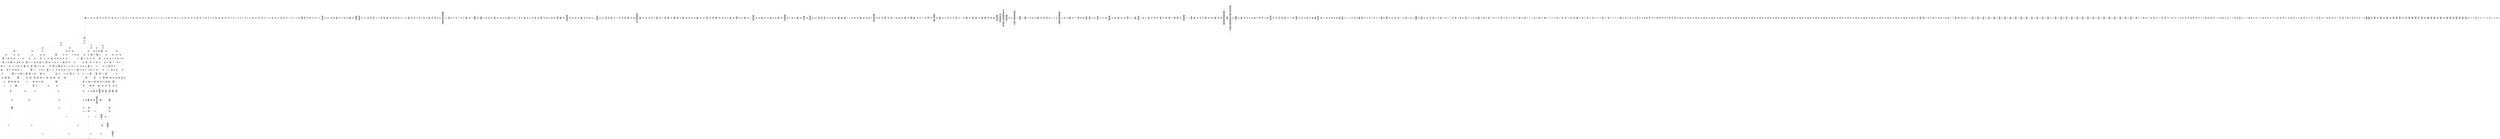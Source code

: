 /* Generated by GvGen v.1.0 (https://www.github.com/stricaud/gvgen) */

digraph G {
compound=true;
   node1 [label="[anywhere]"];
   node2 [label="# 0x0
PUSHX Data
PUSHX Data
MSTORE
PUSHX LogicData
CALLDATASIZE
LT
PUSHX Data
JUMPI
"];
   node3 [label="# 0xd
PUSHX Data
CALLDATALOAD
PUSHX BitData
SHR
PUSHX LogicData
GT
PUSHX Data
JUMPI
"];
   node4 [label="# 0x1e
PUSHX LogicData
GT
PUSHX Data
JUMPI
"];
   node5 [label="# 0x29
PUSHX LogicData
GT
PUSHX Data
JUMPI
"];
   node6 [label="# 0x34
PUSHX LogicData
EQ
PUSHX Data
JUMPI
"];
   node7 [label="# 0x3f
PUSHX LogicData
EQ
PUSHX Data
JUMPI
"];
   node8 [label="# 0x4a
PUSHX LogicData
EQ
PUSHX Data
JUMPI
"];
   node9 [label="# 0x55
PUSHX LogicData
EQ
PUSHX Data
JUMPI
"];
   node10 [label="# 0x60
PUSHX LogicData
EQ
PUSHX Data
JUMPI
"];
   node11 [label="# 0x6b
PUSHX LogicData
EQ
PUSHX Data
JUMPI
"];
   node12 [label="# 0x76
PUSHX Data
JUMP
"];
   node13 [label="# 0x7a
JUMPDEST
PUSHX LogicData
EQ
PUSHX Data
JUMPI
"];
   node14 [label="# 0x86
PUSHX LogicData
EQ
PUSHX Data
JUMPI
"];
   node15 [label="# 0x91
PUSHX LogicData
EQ
PUSHX Data
JUMPI
"];
   node16 [label="# 0x9c
PUSHX LogicData
EQ
PUSHX Data
JUMPI
"];
   node17 [label="# 0xa7
PUSHX LogicData
EQ
PUSHX Data
JUMPI
"];
   node18 [label="# 0xb2
PUSHX Data
JUMP
"];
   node19 [label="# 0xb6
JUMPDEST
PUSHX LogicData
GT
PUSHX Data
JUMPI
"];
   node20 [label="# 0xc2
PUSHX LogicData
EQ
PUSHX Data
JUMPI
"];
   node21 [label="# 0xcd
PUSHX LogicData
EQ
PUSHX Data
JUMPI
"];
   node22 [label="# 0xd8
PUSHX LogicData
EQ
PUSHX Data
JUMPI
"];
   node23 [label="# 0xe3
PUSHX LogicData
EQ
PUSHX Data
JUMPI
"];
   node24 [label="# 0xee
PUSHX LogicData
EQ
PUSHX Data
JUMPI
"];
   node25 [label="# 0xf9
PUSHX Data
JUMP
"];
   node26 [label="# 0xfd
JUMPDEST
PUSHX LogicData
EQ
PUSHX Data
JUMPI
"];
   node27 [label="# 0x109
PUSHX LogicData
EQ
PUSHX Data
JUMPI
"];
   node28 [label="# 0x114
PUSHX LogicData
EQ
PUSHX Data
JUMPI
"];
   node29 [label="# 0x11f
PUSHX LogicData
EQ
PUSHX Data
JUMPI
"];
   node30 [label="# 0x12a
PUSHX LogicData
EQ
PUSHX Data
JUMPI
"];
   node31 [label="# 0x135
PUSHX Data
JUMP
"];
   node32 [label="# 0x139
JUMPDEST
PUSHX LogicData
GT
PUSHX Data
JUMPI
"];
   node33 [label="# 0x145
PUSHX LogicData
GT
PUSHX Data
JUMPI
"];
   node34 [label="# 0x150
PUSHX LogicData
EQ
PUSHX Data
JUMPI
"];
   node35 [label="# 0x15b
PUSHX LogicData
EQ
PUSHX Data
JUMPI
"];
   node36 [label="# 0x166
PUSHX LogicData
EQ
PUSHX Data
JUMPI
"];
   node37 [label="# 0x171
PUSHX LogicData
EQ
PUSHX Data
JUMPI
"];
   node38 [label="# 0x17c
PUSHX LogicData
EQ
PUSHX Data
JUMPI
"];
   node39 [label="# 0x187
PUSHX Data
JUMP
"];
   node40 [label="# 0x18b
JUMPDEST
PUSHX LogicData
EQ
PUSHX Data
JUMPI
"];
   node41 [label="# 0x197
PUSHX LogicData
EQ
PUSHX Data
JUMPI
"];
   node42 [label="# 0x1a2
PUSHX LogicData
EQ
PUSHX Data
JUMPI
"];
   node43 [label="# 0x1ad
PUSHX LogicData
EQ
PUSHX Data
JUMPI
"];
   node44 [label="# 0x1b8
PUSHX LogicData
EQ
PUSHX Data
JUMPI
"];
   node45 [label="# 0x1c3
PUSHX Data
JUMP
"];
   node46 [label="# 0x1c7
JUMPDEST
PUSHX LogicData
GT
PUSHX Data
JUMPI
"];
   node47 [label="# 0x1d3
PUSHX LogicData
EQ
PUSHX Data
JUMPI
"];
   node48 [label="# 0x1de
PUSHX LogicData
EQ
PUSHX Data
JUMPI
"];
   node49 [label="# 0x1e9
PUSHX LogicData
EQ
PUSHX Data
JUMPI
"];
   node50 [label="# 0x1f4
PUSHX LogicData
EQ
PUSHX Data
JUMPI
"];
   node51 [label="# 0x1ff
PUSHX LogicData
EQ
PUSHX Data
JUMPI
"];
   node52 [label="# 0x20a
PUSHX Data
JUMP
"];
   node53 [label="# 0x20e
JUMPDEST
PUSHX LogicData
EQ
PUSHX Data
JUMPI
"];
   node54 [label="# 0x21a
PUSHX LogicData
EQ
PUSHX Data
JUMPI
"];
   node55 [label="# 0x225
PUSHX LogicData
EQ
PUSHX Data
JUMPI
"];
   node56 [label="# 0x230
PUSHX LogicData
EQ
PUSHX Data
JUMPI
"];
   node57 [label="# 0x23b
PUSHX LogicData
EQ
PUSHX Data
JUMPI
"];
   node58 [label="# 0x246
JUMPDEST
PUSHX Data
REVERT
"];
   node59 [label="# 0x24b
JUMPDEST
CALLVALUE
ISZERO
PUSHX Data
JUMPI
"];
   node60 [label="# 0x253
PUSHX Data
REVERT
"];
   node61 [label="# 0x257
JUMPDEST
PUSHX Data
PUSHX ArithData
CALLDATASIZE
SUB
ADD
PUSHX Data
PUSHX Data
JUMP
"];
   node62 [label="# 0x26d
JUMPDEST
PUSHX Data
JUMP
"];
   node63 [label="# 0x272
JUMPDEST
PUSHX MemData
MLOAD
PUSHX Data
PUSHX Data
JUMP
"];
   node64 [label="# 0x27f
JUMPDEST
PUSHX MemData
MLOAD
SUB
RETURN
"];
   node65 [label="# 0x288
JUMPDEST
CALLVALUE
ISZERO
PUSHX Data
JUMPI
"];
   node66 [label="# 0x290
PUSHX Data
REVERT
"];
   node67 [label="# 0x294
JUMPDEST
PUSHX Data
PUSHX Data
JUMP
"];
   node68 [label="# 0x29d
JUMPDEST
PUSHX MemData
MLOAD
PUSHX Data
PUSHX Data
JUMP
"];
   node69 [label="# 0x2aa
JUMPDEST
PUSHX MemData
MLOAD
SUB
RETURN
"];
   node70 [label="# 0x2b3
JUMPDEST
CALLVALUE
ISZERO
PUSHX Data
JUMPI
"];
   node71 [label="# 0x2bb
PUSHX Data
REVERT
"];
   node72 [label="# 0x2bf
JUMPDEST
PUSHX Data
PUSHX ArithData
CALLDATASIZE
SUB
ADD
PUSHX Data
PUSHX Data
JUMP
"];
   node73 [label="# 0x2d5
JUMPDEST
PUSHX Data
JUMP
"];
   node74 [label="# 0x2da
JUMPDEST
PUSHX MemData
MLOAD
PUSHX Data
PUSHX Data
JUMP
"];
   node75 [label="# 0x2e7
JUMPDEST
PUSHX MemData
MLOAD
SUB
RETURN
"];
   node76 [label="# 0x2f0
JUMPDEST
CALLVALUE
ISZERO
PUSHX Data
JUMPI
"];
   node77 [label="# 0x2f8
PUSHX Data
REVERT
"];
   node78 [label="# 0x2fc
JUMPDEST
PUSHX Data
PUSHX Data
JUMP
"];
   node79 [label="# 0x305
JUMPDEST
PUSHX MemData
MLOAD
PUSHX Data
PUSHX Data
JUMP
"];
   node80 [label="# 0x312
JUMPDEST
PUSHX MemData
MLOAD
SUB
RETURN
"];
   node81 [label="# 0x31b
JUMPDEST
CALLVALUE
ISZERO
PUSHX Data
JUMPI
"];
   node82 [label="# 0x323
PUSHX Data
REVERT
"];
   node83 [label="# 0x327
JUMPDEST
PUSHX Data
PUSHX ArithData
CALLDATASIZE
SUB
ADD
PUSHX Data
PUSHX Data
JUMP
"];
   node84 [label="# 0x33d
JUMPDEST
PUSHX Data
JUMP
"];
   node85 [label="# 0x342
JUMPDEST
STOP
"];
   node86 [label="# 0x344
JUMPDEST
CALLVALUE
ISZERO
PUSHX Data
JUMPI
"];
   node87 [label="# 0x34c
PUSHX Data
REVERT
"];
   node88 [label="# 0x350
JUMPDEST
PUSHX Data
PUSHX Data
JUMP
"];
   node89 [label="# 0x359
JUMPDEST
PUSHX MemData
MLOAD
PUSHX Data
PUSHX Data
JUMP
"];
   node90 [label="# 0x366
JUMPDEST
PUSHX MemData
MLOAD
SUB
RETURN
"];
   node91 [label="# 0x36f
JUMPDEST
CALLVALUE
ISZERO
PUSHX Data
JUMPI
"];
   node92 [label="# 0x377
PUSHX Data
REVERT
"];
   node93 [label="# 0x37b
JUMPDEST
PUSHX Data
PUSHX ArithData
CALLDATASIZE
SUB
ADD
PUSHX Data
PUSHX Data
JUMP
"];
   node94 [label="# 0x391
JUMPDEST
PUSHX Data
JUMP
"];
   node95 [label="# 0x396
JUMPDEST
STOP
"];
   node96 [label="# 0x398
JUMPDEST
CALLVALUE
ISZERO
PUSHX Data
JUMPI
"];
   node97 [label="# 0x3a0
PUSHX Data
REVERT
"];
   node98 [label="# 0x3a4
JUMPDEST
PUSHX Data
PUSHX ArithData
CALLDATASIZE
SUB
ADD
PUSHX Data
PUSHX Data
JUMP
"];
   node99 [label="# 0x3ba
JUMPDEST
PUSHX Data
JUMP
"];
   node100 [label="# 0x3bf
JUMPDEST
PUSHX MemData
MLOAD
PUSHX Data
PUSHX Data
JUMP
"];
   node101 [label="# 0x3cc
JUMPDEST
PUSHX MemData
MLOAD
SUB
RETURN
"];
   node102 [label="# 0x3d5
JUMPDEST
CALLVALUE
ISZERO
PUSHX Data
JUMPI
"];
   node103 [label="# 0x3dd
PUSHX Data
REVERT
"];
   node104 [label="# 0x3e1
JUMPDEST
PUSHX Data
PUSHX Data
JUMP
"];
   node105 [label="# 0x3ea
JUMPDEST
PUSHX MemData
MLOAD
PUSHX Data
PUSHX Data
JUMP
"];
   node106 [label="# 0x3f7
JUMPDEST
PUSHX MemData
MLOAD
SUB
RETURN
"];
   node107 [label="# 0x400
JUMPDEST
CALLVALUE
ISZERO
PUSHX Data
JUMPI
"];
   node108 [label="# 0x408
PUSHX Data
REVERT
"];
   node109 [label="# 0x40c
JUMPDEST
PUSHX Data
PUSHX Data
JUMP
"];
   node110 [label="# 0x415
JUMPDEST
PUSHX MemData
MLOAD
PUSHX Data
PUSHX Data
JUMP
"];
   node111 [label="# 0x422
JUMPDEST
PUSHX MemData
MLOAD
SUB
RETURN
"];
   node112 [label="# 0x42b
JUMPDEST
CALLVALUE
ISZERO
PUSHX Data
JUMPI
"];
   node113 [label="# 0x433
PUSHX Data
REVERT
"];
   node114 [label="# 0x437
JUMPDEST
PUSHX Data
PUSHX ArithData
CALLDATASIZE
SUB
ADD
PUSHX Data
PUSHX Data
JUMP
"];
   node115 [label="# 0x44d
JUMPDEST
PUSHX Data
JUMP
"];
   node116 [label="# 0x452
JUMPDEST
PUSHX MemData
MLOAD
PUSHX Data
PUSHX Data
JUMP
"];
   node117 [label="# 0x45f
JUMPDEST
PUSHX MemData
MLOAD
SUB
RETURN
"];
   node118 [label="# 0x468
JUMPDEST
CALLVALUE
ISZERO
PUSHX Data
JUMPI
"];
   node119 [label="# 0x470
PUSHX Data
REVERT
"];
   node120 [label="# 0x474
JUMPDEST
PUSHX Data
PUSHX Data
JUMP
"];
   node121 [label="# 0x47d
JUMPDEST
STOP
"];
   node122 [label="# 0x47f
JUMPDEST
CALLVALUE
ISZERO
PUSHX Data
JUMPI
"];
   node123 [label="# 0x487
PUSHX Data
REVERT
"];
   node124 [label="# 0x48b
JUMPDEST
PUSHX Data
PUSHX ArithData
CALLDATASIZE
SUB
ADD
PUSHX Data
PUSHX Data
JUMP
"];
   node125 [label="# 0x4a1
JUMPDEST
PUSHX Data
JUMP
"];
   node126 [label="# 0x4a6
JUMPDEST
STOP
"];
   node127 [label="# 0x4a8
JUMPDEST
CALLVALUE
ISZERO
PUSHX Data
JUMPI
"];
   node128 [label="# 0x4b0
PUSHX Data
REVERT
"];
   node129 [label="# 0x4b4
JUMPDEST
PUSHX Data
PUSHX ArithData
CALLDATASIZE
SUB
ADD
PUSHX Data
PUSHX Data
JUMP
"];
   node130 [label="# 0x4ca
JUMPDEST
PUSHX Data
JUMP
"];
   node131 [label="# 0x4cf
JUMPDEST
STOP
"];
   node132 [label="# 0x4d1
JUMPDEST
CALLVALUE
ISZERO
PUSHX Data
JUMPI
"];
   node133 [label="# 0x4d9
PUSHX Data
REVERT
"];
   node134 [label="# 0x4dd
JUMPDEST
PUSHX Data
PUSHX ArithData
CALLDATASIZE
SUB
ADD
PUSHX Data
PUSHX Data
JUMP
"];
   node135 [label="# 0x4f3
JUMPDEST
PUSHX Data
JUMP
"];
   node136 [label="# 0x4f8
JUMPDEST
PUSHX MemData
MLOAD
PUSHX Data
PUSHX Data
JUMP
"];
   node137 [label="# 0x505
JUMPDEST
PUSHX MemData
MLOAD
SUB
RETURN
"];
   node138 [label="# 0x50e
JUMPDEST
CALLVALUE
ISZERO
PUSHX Data
JUMPI
"];
   node139 [label="# 0x516
PUSHX Data
REVERT
"];
   node140 [label="# 0x51a
JUMPDEST
PUSHX Data
PUSHX Data
JUMP
"];
   node141 [label="# 0x523
JUMPDEST
PUSHX MemData
MLOAD
PUSHX Data
PUSHX Data
JUMP
"];
   node142 [label="# 0x530
JUMPDEST
PUSHX MemData
MLOAD
SUB
RETURN
"];
   node143 [label="# 0x539
JUMPDEST
CALLVALUE
ISZERO
PUSHX Data
JUMPI
"];
   node144 [label="# 0x541
PUSHX Data
REVERT
"];
   node145 [label="# 0x545
JUMPDEST
PUSHX Data
PUSHX ArithData
CALLDATASIZE
SUB
ADD
PUSHX Data
PUSHX Data
JUMP
"];
   node146 [label="# 0x55b
JUMPDEST
PUSHX Data
JUMP
"];
   node147 [label="# 0x560
JUMPDEST
STOP
"];
   node148 [label="# 0x562
JUMPDEST
CALLVALUE
ISZERO
PUSHX Data
JUMPI
"];
   node149 [label="# 0x56a
PUSHX Data
REVERT
"];
   node150 [label="# 0x56e
JUMPDEST
PUSHX Data
PUSHX ArithData
CALLDATASIZE
SUB
ADD
PUSHX Data
PUSHX Data
JUMP
"];
   node151 [label="# 0x584
JUMPDEST
PUSHX Data
JUMP
"];
   node152 [label="# 0x589
JUMPDEST
PUSHX MemData
MLOAD
PUSHX Data
PUSHX Data
JUMP
"];
   node153 [label="# 0x596
JUMPDEST
PUSHX MemData
MLOAD
SUB
RETURN
"];
   node154 [label="# 0x59f
JUMPDEST
CALLVALUE
ISZERO
PUSHX Data
JUMPI
"];
   node155 [label="# 0x5a7
PUSHX Data
REVERT
"];
   node156 [label="# 0x5ab
JUMPDEST
PUSHX Data
PUSHX Data
JUMP
"];
   node157 [label="# 0x5b4
JUMPDEST
PUSHX MemData
MLOAD
PUSHX Data
PUSHX Data
JUMP
"];
   node158 [label="# 0x5c1
JUMPDEST
PUSHX MemData
MLOAD
SUB
RETURN
"];
   node159 [label="# 0x5ca
JUMPDEST
CALLVALUE
ISZERO
PUSHX Data
JUMPI
"];
   node160 [label="# 0x5d2
PUSHX Data
REVERT
"];
   node161 [label="# 0x5d6
JUMPDEST
PUSHX Data
PUSHX ArithData
CALLDATASIZE
SUB
ADD
PUSHX Data
PUSHX Data
JUMP
"];
   node162 [label="# 0x5ec
JUMPDEST
PUSHX Data
JUMP
"];
   node163 [label="# 0x5f1
JUMPDEST
PUSHX MemData
MLOAD
PUSHX Data
PUSHX Data
JUMP
"];
   node164 [label="# 0x5fe
JUMPDEST
PUSHX MemData
MLOAD
SUB
RETURN
"];
   node165 [label="# 0x607
JUMPDEST
CALLVALUE
ISZERO
PUSHX Data
JUMPI
"];
   node166 [label="# 0x60f
PUSHX Data
REVERT
"];
   node167 [label="# 0x613
JUMPDEST
PUSHX Data
PUSHX Data
JUMP
"];
   node168 [label="# 0x61c
JUMPDEST
STOP
"];
   node169 [label="# 0x61e
JUMPDEST
CALLVALUE
ISZERO
PUSHX Data
JUMPI
"];
   node170 [label="# 0x626
PUSHX Data
REVERT
"];
   node171 [label="# 0x62a
JUMPDEST
PUSHX Data
PUSHX Data
JUMP
"];
   node172 [label="# 0x633
JUMPDEST
PUSHX MemData
MLOAD
PUSHX Data
PUSHX Data
JUMP
"];
   node173 [label="# 0x640
JUMPDEST
PUSHX MemData
MLOAD
SUB
RETURN
"];
   node174 [label="# 0x649
JUMPDEST
CALLVALUE
ISZERO
PUSHX Data
JUMPI
"];
   node175 [label="# 0x651
PUSHX Data
REVERT
"];
   node176 [label="# 0x655
JUMPDEST
PUSHX Data
PUSHX ArithData
CALLDATASIZE
SUB
ADD
PUSHX Data
PUSHX Data
JUMP
"];
   node177 [label="# 0x66b
JUMPDEST
PUSHX Data
JUMP
"];
   node178 [label="# 0x670
JUMPDEST
STOP
"];
   node179 [label="# 0x672
JUMPDEST
CALLVALUE
ISZERO
PUSHX Data
JUMPI
"];
   node180 [label="# 0x67a
PUSHX Data
REVERT
"];
   node181 [label="# 0x67e
JUMPDEST
PUSHX Data
PUSHX ArithData
CALLDATASIZE
SUB
ADD
PUSHX Data
PUSHX Data
JUMP
"];
   node182 [label="# 0x694
JUMPDEST
PUSHX Data
JUMP
"];
   node183 [label="# 0x699
JUMPDEST
PUSHX MemData
MLOAD
PUSHX Data
PUSHX Data
JUMP
"];
   node184 [label="# 0x6a6
JUMPDEST
PUSHX MemData
MLOAD
SUB
RETURN
"];
   node185 [label="# 0x6af
JUMPDEST
CALLVALUE
ISZERO
PUSHX Data
JUMPI
"];
   node186 [label="# 0x6b7
PUSHX Data
REVERT
"];
   node187 [label="# 0x6bb
JUMPDEST
PUSHX Data
PUSHX Data
JUMP
"];
   node188 [label="# 0x6c4
JUMPDEST
PUSHX MemData
MLOAD
PUSHX Data
PUSHX Data
JUMP
"];
   node189 [label="# 0x6d1
JUMPDEST
PUSHX MemData
MLOAD
SUB
RETURN
"];
   node190 [label="# 0x6da
JUMPDEST
CALLVALUE
ISZERO
PUSHX Data
JUMPI
"];
   node191 [label="# 0x6e2
PUSHX Data
REVERT
"];
   node192 [label="# 0x6e6
JUMPDEST
PUSHX Data
PUSHX Data
JUMP
"];
   node193 [label="# 0x6ef
JUMPDEST
PUSHX MemData
MLOAD
PUSHX Data
PUSHX Data
JUMP
"];
   node194 [label="# 0x6fc
JUMPDEST
PUSHX MemData
MLOAD
SUB
RETURN
"];
   node195 [label="# 0x705
JUMPDEST
CALLVALUE
ISZERO
PUSHX Data
JUMPI
"];
   node196 [label="# 0x70d
PUSHX Data
REVERT
"];
   node197 [label="# 0x711
JUMPDEST
PUSHX Data
PUSHX Data
JUMP
"];
   node198 [label="# 0x71a
JUMPDEST
STOP
"];
   node199 [label="# 0x71c
JUMPDEST
CALLVALUE
ISZERO
PUSHX Data
JUMPI
"];
   node200 [label="# 0x724
PUSHX Data
REVERT
"];
   node201 [label="# 0x728
JUMPDEST
PUSHX Data
PUSHX ArithData
CALLDATASIZE
SUB
ADD
PUSHX Data
PUSHX Data
JUMP
"];
   node202 [label="# 0x73e
JUMPDEST
PUSHX Data
JUMP
"];
   node203 [label="# 0x743
JUMPDEST
STOP
"];
   node204 [label="# 0x745
JUMPDEST
CALLVALUE
ISZERO
PUSHX Data
JUMPI
"];
   node205 [label="# 0x74d
PUSHX Data
REVERT
"];
   node206 [label="# 0x751
JUMPDEST
PUSHX Data
PUSHX Data
JUMP
"];
   node207 [label="# 0x75a
JUMPDEST
STOP
"];
   node208 [label="# 0x75c
JUMPDEST
CALLVALUE
ISZERO
PUSHX Data
JUMPI
"];
   node209 [label="# 0x764
PUSHX Data
REVERT
"];
   node210 [label="# 0x768
JUMPDEST
PUSHX Data
PUSHX ArithData
CALLDATASIZE
SUB
ADD
PUSHX Data
PUSHX Data
JUMP
"];
   node211 [label="# 0x77e
JUMPDEST
PUSHX Data
JUMP
"];
   node212 [label="# 0x783
JUMPDEST
STOP
"];
   node213 [label="# 0x785
JUMPDEST
PUSHX Data
PUSHX ArithData
CALLDATASIZE
SUB
ADD
PUSHX Data
PUSHX Data
JUMP
"];
   node214 [label="# 0x79a
JUMPDEST
PUSHX Data
JUMP
"];
   node215 [label="# 0x79f
JUMPDEST
STOP
"];
   node216 [label="# 0x7a1
JUMPDEST
CALLVALUE
ISZERO
PUSHX Data
JUMPI
"];
   node217 [label="# 0x7a9
PUSHX Data
REVERT
"];
   node218 [label="# 0x7ad
JUMPDEST
PUSHX Data
PUSHX ArithData
CALLDATASIZE
SUB
ADD
PUSHX Data
PUSHX Data
JUMP
"];
   node219 [label="# 0x7c3
JUMPDEST
PUSHX Data
JUMP
"];
   node220 [label="# 0x7c8
JUMPDEST
PUSHX MemData
MLOAD
PUSHX Data
PUSHX Data
JUMP
"];
   node221 [label="# 0x7d5
JUMPDEST
PUSHX MemData
MLOAD
SUB
RETURN
"];
   node222 [label="# 0x7de
JUMPDEST
CALLVALUE
ISZERO
PUSHX Data
JUMPI
"];
   node223 [label="# 0x7e6
PUSHX Data
REVERT
"];
   node224 [label="# 0x7ea
JUMPDEST
PUSHX Data
PUSHX Data
JUMP
"];
   node225 [label="# 0x7f3
JUMPDEST
PUSHX MemData
MLOAD
PUSHX Data
PUSHX Data
JUMP
"];
   node226 [label="# 0x800
JUMPDEST
PUSHX MemData
MLOAD
SUB
RETURN
"];
   node227 [label="# 0x809
JUMPDEST
CALLVALUE
ISZERO
PUSHX Data
JUMPI
"];
   node228 [label="# 0x811
PUSHX Data
REVERT
"];
   node229 [label="# 0x815
JUMPDEST
PUSHX Data
PUSHX Data
JUMP
"];
   node230 [label="# 0x81e
JUMPDEST
PUSHX MemData
MLOAD
PUSHX Data
PUSHX Data
JUMP
"];
   node231 [label="# 0x82b
JUMPDEST
PUSHX MemData
MLOAD
SUB
RETURN
"];
   node232 [label="# 0x834
JUMPDEST
CALLVALUE
ISZERO
PUSHX Data
JUMPI
"];
   node233 [label="# 0x83c
PUSHX Data
REVERT
"];
   node234 [label="# 0x840
JUMPDEST
PUSHX Data
PUSHX ArithData
CALLDATASIZE
SUB
ADD
PUSHX Data
PUSHX Data
JUMP
"];
   node235 [label="# 0x856
JUMPDEST
PUSHX Data
JUMP
"];
   node236 [label="# 0x85b
JUMPDEST
STOP
"];
   node237 [label="# 0x85d
JUMPDEST
CALLVALUE
ISZERO
PUSHX Data
JUMPI
"];
   node238 [label="# 0x865
PUSHX Data
REVERT
"];
   node239 [label="# 0x869
JUMPDEST
PUSHX Data
PUSHX ArithData
CALLDATASIZE
SUB
ADD
PUSHX Data
PUSHX Data
JUMP
"];
   node240 [label="# 0x87f
JUMPDEST
PUSHX Data
JUMP
"];
   node241 [label="# 0x884
JUMPDEST
PUSHX MemData
MLOAD
PUSHX Data
PUSHX Data
JUMP
"];
   node242 [label="# 0x891
JUMPDEST
PUSHX MemData
MLOAD
SUB
RETURN
"];
   node243 [label="# 0x89a
JUMPDEST
CALLVALUE
ISZERO
PUSHX Data
JUMPI
"];
   node244 [label="# 0x8a2
PUSHX Data
REVERT
"];
   node245 [label="# 0x8a6
JUMPDEST
PUSHX Data
PUSHX ArithData
CALLDATASIZE
SUB
ADD
PUSHX Data
PUSHX Data
JUMP
"];
   node246 [label="# 0x8bc
JUMPDEST
PUSHX Data
JUMP
"];
   node247 [label="# 0x8c1
JUMPDEST
PUSHX MemData
MLOAD
PUSHX Data
PUSHX Data
JUMP
"];
   node248 [label="# 0x8ce
JUMPDEST
PUSHX MemData
MLOAD
SUB
RETURN
"];
   node249 [label="# 0x8d7
JUMPDEST
CALLVALUE
ISZERO
PUSHX Data
JUMPI
"];
   node250 [label="# 0x8df
PUSHX Data
REVERT
"];
   node251 [label="# 0x8e3
JUMPDEST
PUSHX Data
PUSHX ArithData
CALLDATASIZE
SUB
ADD
PUSHX Data
PUSHX Data
JUMP
"];
   node252 [label="# 0x8f9
JUMPDEST
PUSHX Data
JUMP
"];
   node253 [label="# 0x8fe
JUMPDEST
STOP
"];
   node254 [label="# 0x900
JUMPDEST
CALLVALUE
ISZERO
PUSHX Data
JUMPI
"];
   node255 [label="# 0x908
PUSHX Data
REVERT
"];
   node256 [label="# 0x90c
JUMPDEST
PUSHX Data
PUSHX ArithData
CALLDATASIZE
SUB
ADD
PUSHX Data
PUSHX Data
JUMP
"];
   node257 [label="# 0x922
JUMPDEST
PUSHX Data
JUMP
"];
   node258 [label="# 0x927
JUMPDEST
STOP
"];
   node259 [label="# 0x929
JUMPDEST
CALLVALUE
ISZERO
PUSHX Data
JUMPI
"];
   node260 [label="# 0x931
PUSHX Data
REVERT
"];
   node261 [label="# 0x935
JUMPDEST
PUSHX Data
PUSHX Data
JUMP
"];
   node262 [label="# 0x93e
JUMPDEST
STOP
"];
   node263 [label="# 0x940
JUMPDEST
CALLVALUE
ISZERO
PUSHX Data
JUMPI
"];
   node264 [label="# 0x948
PUSHX Data
REVERT
"];
   node265 [label="# 0x94c
JUMPDEST
PUSHX Data
PUSHX Data
JUMP
"];
   node266 [label="# 0x955
JUMPDEST
PUSHX MemData
MLOAD
PUSHX Data
PUSHX Data
JUMP
"];
   node267 [label="# 0x962
JUMPDEST
PUSHX MemData
MLOAD
SUB
RETURN
"];
   node268 [label="# 0x96b
JUMPDEST
PUSHX Data
PUSHX BitData
PUSHX BitData
NOT
AND
PUSHX BitData
NOT
AND
EQ
PUSHX Data
JUMPI
"];
   node269 [label="# 0x9d4
PUSHX BitData
PUSHX BitData
NOT
AND
PUSHX BitData
NOT
AND
EQ
"];
   node270 [label="# 0xa36
JUMPDEST
PUSHX Data
JUMPI
"];
   node271 [label="# 0xa3c
PUSHX BitData
PUSHX BitData
NOT
AND
PUSHX BitData
NOT
AND
EQ
"];
   node272 [label="# 0xa9e
JUMPDEST
PUSHX Data
JUMPI
"];
   node273 [label="# 0xaa4
PUSHX Data
PUSHX Data
JUMP
"];
   node274 [label="# 0xaad
JUMPDEST
"];
   node275 [label="# 0xaae
JUMPDEST
JUMP
"];
   node276 [label="# 0xab5
JUMPDEST
PUSHX Data
PUSHX StorData
SLOAD
PUSHX Data
PUSHX Data
JUMP
"];
   node277 [label="# 0xac4
JUMPDEST
PUSHX ArithData
ADD
PUSHX ArithData
DIV
MUL
PUSHX ArithData
ADD
PUSHX MemData
MLOAD
ADD
PUSHX Data
MSTORE
MSTORE
PUSHX ArithData
ADD
SLOAD
PUSHX Data
PUSHX Data
JUMP
"];
   node278 [label="# 0xaf0
JUMPDEST
ISZERO
PUSHX Data
JUMPI
"];
   node279 [label="# 0xaf7
PUSHX LogicData
LT
PUSHX Data
JUMPI
"];
   node280 [label="# 0xaff
PUSHX ArithData
SLOAD
DIV
MUL
MSTORE
PUSHX ArithData
ADD
PUSHX Data
JUMP
"];
   node281 [label="# 0xb12
JUMPDEST
ADD
PUSHX Data
MSTORE
PUSHX Data
PUSHX Data
SHA3
"];
   node282 [label="# 0xb20
JUMPDEST
SLOAD
MSTORE
PUSHX ArithData
ADD
PUSHX ArithData
ADD
GT
PUSHX Data
JUMPI
"];
   node283 [label="# 0xb34
SUB
PUSHX BitData
AND
ADD
"];
   node284 [label="# 0xb3d
JUMPDEST
JUMP
"];
   node285 [label="# 0xb47
JUMPDEST
PUSHX Data
PUSHX Data
PUSHX Data
JUMP
"];
   node286 [label="# 0xb52
JUMPDEST
PUSHX Data
JUMPI
"];
   node287 [label="# 0xb57
PUSHX MemData
MLOAD
PUSHX Data
MSTORE
PUSHX ArithData
ADD
PUSHX Data
PUSHX Data
JUMP
"];
   node288 [label="# 0xb88
JUMPDEST
PUSHX MemData
MLOAD
SUB
REVERT
"];
   node289 [label="# 0xb91
JUMPDEST
PUSHX Data
PUSHX ArithData
MSTORE
PUSHX ArithData
ADD
MSTORE
PUSHX ArithData
ADD
PUSHX Data
SHA3
PUSHX ArithData
SLOAD
PUSHX ArithData
EXP
DIV
PUSHX BitData
AND
JUMP
"];
   node290 [label="# 0xbcc
JUMPDEST
PUSHX StorData
SLOAD
PUSHX Data
PUSHX Data
JUMP
"];
   node291 [label="# 0xbd9
JUMPDEST
PUSHX ArithData
ADD
PUSHX ArithData
DIV
MUL
PUSHX ArithData
ADD
PUSHX MemData
MLOAD
ADD
PUSHX Data
MSTORE
MSTORE
PUSHX ArithData
ADD
SLOAD
PUSHX Data
PUSHX Data
JUMP
"];
   node292 [label="# 0xc05
JUMPDEST
ISZERO
PUSHX Data
JUMPI
"];
   node293 [label="# 0xc0c
PUSHX LogicData
LT
PUSHX Data
JUMPI
"];
   node294 [label="# 0xc14
PUSHX ArithData
SLOAD
DIV
MUL
MSTORE
PUSHX ArithData
ADD
PUSHX Data
JUMP
"];
   node295 [label="# 0xc27
JUMPDEST
ADD
PUSHX Data
MSTORE
PUSHX Data
PUSHX Data
SHA3
"];
   node296 [label="# 0xc35
JUMPDEST
SLOAD
MSTORE
PUSHX ArithData
ADD
PUSHX ArithData
ADD
GT
PUSHX Data
JUMPI
"];
   node297 [label="# 0xc49
SUB
PUSHX BitData
AND
ADD
"];
   node298 [label="# 0xc52
JUMPDEST
JUMP
"];
   node299 [label="# 0xc5a
JUMPDEST
PUSHX Data
PUSHX Data
PUSHX Data
JUMP
"];
   node300 [label="# 0xc65
JUMPDEST
PUSHX BitData
AND
PUSHX BitData
AND
EQ
ISZERO
PUSHX Data
JUMPI
"];
   node301 [label="# 0xc9c
PUSHX MemData
MLOAD
PUSHX Data
MSTORE
PUSHX ArithData
ADD
PUSHX Data
PUSHX Data
JUMP
"];
   node302 [label="# 0xccd
JUMPDEST
PUSHX MemData
MLOAD
SUB
REVERT
"];
   node303 [label="# 0xcd6
JUMPDEST
PUSHX BitData
AND
PUSHX Data
PUSHX Data
JUMP
"];
   node304 [label="# 0xcf5
JUMPDEST
PUSHX BitData
AND
EQ
PUSHX Data
JUMPI
"];
   node305 [label="# 0xd12
PUSHX Data
PUSHX Data
PUSHX Data
JUMP
"];
   node306 [label="# 0xd1e
JUMPDEST
PUSHX Data
JUMP
"];
   node307 [label="# 0xd23
JUMPDEST
"];
   node308 [label="# 0xd24
JUMPDEST
PUSHX Data
JUMPI
"];
   node309 [label="# 0xd29
PUSHX MemData
MLOAD
PUSHX Data
MSTORE
PUSHX ArithData
ADD
PUSHX Data
PUSHX Data
JUMP
"];
   node310 [label="# 0xd5a
JUMPDEST
PUSHX MemData
MLOAD
SUB
REVERT
"];
   node311 [label="# 0xd63
JUMPDEST
PUSHX Data
PUSHX Data
JUMP
"];
   node312 [label="# 0xd6e
JUMPDEST
JUMP
"];
   node313 [label="# 0xd73
JUMPDEST
PUSHX Data
PUSHX StorData
SLOAD
JUMP
"];
   node314 [label="# 0xd7d
JUMPDEST
PUSHX Data
PUSHX Data
JUMP
"];
   node315 [label="# 0xd88
JUMPDEST
JUMP
"];
   node316 [label="# 0xd8d
JUMPDEST
PUSHX Data
PUSHX Data
PUSHX Data
JUMP
"];
   node317 [label="# 0xd98
JUMPDEST
LT
PUSHX Data
JUMPI
"];
   node318 [label="# 0xd9f
PUSHX MemData
MLOAD
PUSHX Data
MSTORE
PUSHX ArithData
ADD
PUSHX Data
PUSHX Data
JUMP
"];
   node319 [label="# 0xdd0
JUMPDEST
PUSHX MemData
MLOAD
SUB
REVERT
"];
   node320 [label="# 0xdd9
JUMPDEST
PUSHX Data
PUSHX Data
PUSHX Data
JUMP
"];
   node321 [label="# 0xde3
JUMPDEST
PUSHX Data
PUSHX Data
"];
   node322 [label="# 0xdeb
JUMPDEST
LT
ISZERO
PUSHX Data
JUMPI
"];
   node323 [label="# 0xdf4
PUSHX Data
PUSHX Data
PUSHX ArithData
MSTORE
PUSHX ArithData
ADD
MSTORE
PUSHX ArithData
ADD
PUSHX Data
SHA3
PUSHX MemData
MLOAD
PUSHX ArithData
ADD
PUSHX Data
MSTORE
PUSHX ArithData
ADD
PUSHX ArithData
SLOAD
PUSHX ArithData
EXP
DIV
PUSHX BitData
AND
PUSHX BitData
AND
PUSHX BitData
AND
MSTORE
PUSHX ArithData
ADD
PUSHX ArithData
ADD
PUSHX ArithData
SLOAD
PUSHX ArithData
EXP
DIV
PUSHX BitData
AND
PUSHX BitData
AND
PUSHX BitData
AND
MSTORE
PUSHX BitData
PUSHX BitData
AND
PUSHX ArithData
ADD
MLOAD
PUSHX BitData
AND
EQ
PUSHX Data
JUMPI
"];
   node324 [label="# 0xed6
PUSHX ArithData
ADD
MLOAD
"];
   node325 [label="# 0xedd
JUMPDEST
PUSHX BitData
AND
PUSHX BitData
AND
EQ
ISZERO
PUSHX Data
JUMPI
"];
   node326 [label="# 0xf12
EQ
ISZERO
PUSHX Data
JUMPI
"];
   node327 [label="# 0xf1a
PUSHX Data
JUMP
"];
   node328 [label="# 0xf26
JUMPDEST
PUSHX Data
PUSHX Data
JUMP
"];
   node329 [label="# 0xf31
JUMPDEST
"];
   node330 [label="# 0xf35
JUMPDEST
PUSHX Data
PUSHX Data
JUMP
"];
   node331 [label="# 0xf41
JUMPDEST
PUSHX Data
JUMP
"];
   node332 [label="# 0xf49
JUMPDEST
PUSHX MemData
MLOAD
PUSHX Data
MSTORE
PUSHX ArithData
ADD
PUSHX Data
PUSHX Data
JUMP
"];
   node333 [label="# 0xf7c
JUMPDEST
PUSHX MemData
MLOAD
SUB
REVERT
"];
   node334 [label="# 0xf85
JUMPDEST
JUMP
"];
   node335 [label="# 0xf8b
JUMPDEST
PUSHX StorData
PUSHX ArithData
SLOAD
PUSHX ArithData
EXP
DIV
PUSHX BitData
AND
JUMP
"];
   node336 [label="# 0xf9e
JUMPDEST
PUSHX StorData
PUSHX ArithData
SLOAD
PUSHX ArithData
EXP
DIV
PUSHX BitData
AND
JUMP
"];
   node337 [label="# 0xfb1
JUMPDEST
PUSHX Data
PUSHX Data
MSTORE
PUSHX Data
MSTORE
PUSHX Data
PUSHX Data
SHA3
PUSHX ArithData
SLOAD
PUSHX ArithData
EXP
DIV
PUSHX BitData
AND
JUMP
"];
   node338 [label="# 0xfd1
JUMPDEST
PUSHX Data
PUSHX Data
JUMP
"];
   node339 [label="# 0xfd9
JUMPDEST
PUSHX BitData
AND
PUSHX Data
PUSHX Data
JUMP
"];
   node340 [label="# 0xff7
JUMPDEST
PUSHX BitData
AND
EQ
PUSHX Data
JUMPI
"];
   node341 [label="# 0x1013
PUSHX MemData
MLOAD
PUSHX Data
MSTORE
PUSHX ArithData
ADD
PUSHX Data
PUSHX Data
JUMP
"];
   node342 [label="# 0x1044
JUMPDEST
PUSHX MemData
MLOAD
SUB
REVERT
"];
   node343 [label="# 0x104d
JUMPDEST
CALLER
PUSHX BitData
AND
PUSHX ArithData
SELFBALANCE
ISZERO
MUL
PUSHX MemData
MLOAD
PUSHX Data
PUSHX MemData
MLOAD
SUB
CALL
ISZERO
ISZERO
PUSHX Data
JUMPI
"];
   node344 [label="# 0x108a
RETURNDATASIZE
PUSHX Data
RETURNDATACOPY
RETURNDATASIZE
PUSHX Data
REVERT
"];
   node345 [label="# 0x1093
JUMPDEST
JUMP
"];
   node346 [label="# 0x1096
JUMPDEST
PUSHX Data
PUSHX MemData
MLOAD
PUSHX ArithData
ADD
PUSHX Data
MSTORE
PUSHX Data
MSTORE
PUSHX Data
JUMP
"];
   node347 [label="# 0x10b1
JUMPDEST
JUMP
"];
   node348 [label="# 0x10b6
JUMPDEST
PUSHX Data
PUSHX Data
JUMP
"];
   node349 [label="# 0x10be
JUMPDEST
PUSHX BitData
AND
PUSHX Data
PUSHX Data
JUMP
"];
   node350 [label="# 0x10dc
JUMPDEST
PUSHX BitData
AND
EQ
PUSHX Data
JUMPI
"];
   node351 [label="# 0x10f8
PUSHX MemData
MLOAD
PUSHX Data
MSTORE
PUSHX ArithData
ADD
PUSHX Data
PUSHX Data
JUMP
"];
   node352 [label="# 0x1129
JUMPDEST
PUSHX MemData
MLOAD
SUB
REVERT
"];
   node353 [label="# 0x1132
JUMPDEST
PUSHX StorData
SLOAD
PUSHX Data
PUSHX Data
JUMP
"];
   node354 [label="# 0x113e
JUMPDEST
PUSHX Data
PUSHX Data
JUMP
"];
   node355 [label="# 0x1148
JUMPDEST
GT
ISZERO
PUSHX Data
JUMPI
"];
   node356 [label="# 0x114f
PUSHX MemData
MLOAD
PUSHX Data
MSTORE
PUSHX ArithData
ADD
PUSHX Data
PUSHX Data
JUMP
"];
   node357 [label="# 0x1180
JUMPDEST
PUSHX MemData
MLOAD
SUB
REVERT
"];
   node358 [label="# 0x1189
JUMPDEST
PUSHX Data
PUSHX Data
JUMP
"];
   node359 [label="# 0x1193
JUMPDEST
JUMP
"];
   node360 [label="# 0x1197
JUMPDEST
PUSHX Data
PUSHX Data
PUSHX Data
JUMP
"];
   node361 [label="# 0x11a1
JUMPDEST
LT
PUSHX Data
JUMPI
"];
   node362 [label="# 0x11a8
PUSHX MemData
MLOAD
PUSHX Data
MSTORE
PUSHX ArithData
ADD
PUSHX Data
PUSHX Data
JUMP
"];
   node363 [label="# 0x11d9
JUMPDEST
PUSHX MemData
MLOAD
SUB
REVERT
"];
   node364 [label="# 0x11e2
JUMPDEST
JUMP
"];
   node365 [label="# 0x11ea
JUMPDEST
PUSHX StorData
PUSHX ArithData
SLOAD
PUSHX ArithData
EXP
DIV
PUSHX BitData
AND
JUMP
"];
   node366 [label="# 0x11fd
JUMPDEST
PUSHX Data
PUSHX Data
JUMP
"];
   node367 [label="# 0x1205
JUMPDEST
PUSHX BitData
AND
PUSHX Data
PUSHX Data
JUMP
"];
   node368 [label="# 0x1223
JUMPDEST
PUSHX BitData
AND
EQ
PUSHX Data
JUMPI
"];
   node369 [label="# 0x123f
PUSHX MemData
MLOAD
PUSHX Data
MSTORE
PUSHX ArithData
ADD
PUSHX Data
PUSHX Data
JUMP
"];
   node370 [label="# 0x1270
JUMPDEST
PUSHX MemData
MLOAD
SUB
REVERT
"];
   node371 [label="# 0x1279
JUMPDEST
PUSHX Data
PUSHX Data
PUSHX Data
JUMP
"];
   node372 [label="# 0x128a
JUMPDEST
JUMP
"];
   node373 [label="# 0x128f
JUMPDEST
PUSHX Data
PUSHX Data
PUSHX Data
JUMP
"];
   node374 [label="# 0x129a
JUMPDEST
PUSHX ArithData
ADD
MLOAD
JUMP
"];
   node375 [label="# 0x12a5
JUMPDEST
PUSHX StorData
SLOAD
JUMP
"];
   node376 [label="# 0x12ab
JUMPDEST
PUSHX BitData
PUSHX BitData
AND
PUSHX BitData
AND
EQ
ISZERO
PUSHX Data
JUMPI
"];
   node377 [label="# 0x12e2
PUSHX MemData
MLOAD
PUSHX Data
MSTORE
PUSHX ArithData
ADD
PUSHX Data
PUSHX Data
JUMP
"];
   node378 [label="# 0x1313
JUMPDEST
PUSHX MemData
MLOAD
SUB
REVERT
"];
   node379 [label="# 0x131c
JUMPDEST
PUSHX Data
PUSHX ArithData
PUSHX BitData
AND
PUSHX BitData
AND
MSTORE
PUSHX ArithData
ADD
MSTORE
PUSHX ArithData
ADD
PUSHX Data
SHA3
PUSHX ArithData
ADD
PUSHX ArithData
SLOAD
PUSHX ArithData
EXP
DIV
PUSHX BitData
AND
PUSHX BitData
AND
JUMP
"];
   node380 [label="# 0x1394
JUMPDEST
PUSHX Data
PUSHX Data
JUMP
"];
   node381 [label="# 0x139c
JUMPDEST
PUSHX BitData
AND
PUSHX Data
PUSHX Data
JUMP
"];
   node382 [label="# 0x13ba
JUMPDEST
PUSHX BitData
AND
EQ
PUSHX Data
JUMPI
"];
   node383 [label="# 0x13d6
PUSHX MemData
MLOAD
PUSHX Data
MSTORE
PUSHX ArithData
ADD
PUSHX Data
PUSHX Data
JUMP
"];
   node384 [label="# 0x1407
JUMPDEST
PUSHX MemData
MLOAD
SUB
REVERT
"];
   node385 [label="# 0x1410
JUMPDEST
PUSHX Data
PUSHX Data
PUSHX Data
JUMP
"];
   node386 [label="# 0x141a
JUMPDEST
JUMP
"];
   node387 [label="# 0x141c
JUMPDEST
PUSHX StorData
PUSHX ArithData
SLOAD
PUSHX ArithData
EXP
DIV
PUSHX BitData
AND
JUMP
"];
   node388 [label="# 0x1445
JUMPDEST
PUSHX Data
PUSHX Data
JUMP
"];
   node389 [label="# 0x144d
JUMPDEST
PUSHX BitData
AND
PUSHX Data
PUSHX Data
JUMP
"];
   node390 [label="# 0x146b
JUMPDEST
PUSHX BitData
AND
EQ
PUSHX Data
JUMPI
"];
   node391 [label="# 0x1487
PUSHX MemData
MLOAD
PUSHX Data
MSTORE
PUSHX ArithData
ADD
PUSHX Data
PUSHX Data
JUMP
"];
   node392 [label="# 0x14b8
JUMPDEST
PUSHX MemData
MLOAD
SUB
REVERT
"];
   node393 [label="# 0x14c1
JUMPDEST
PUSHX Data
SSTORE
JUMP
"];
   node394 [label="# 0x14cb
JUMPDEST
PUSHX Data
PUSHX Data
JUMP
"];
   node395 [label="# 0x14d3
JUMPDEST
PUSHX Data
PUSHX Data
JUMP
"];
   node396 [label="# 0x14dc
JUMPDEST
JUMP
"];
   node397 [label="# 0x14e3
JUMPDEST
PUSHX Data
PUSHX StorData
SLOAD
PUSHX Data
PUSHX Data
JUMP
"];
   node398 [label="# 0x14f2
JUMPDEST
PUSHX ArithData
ADD
PUSHX ArithData
DIV
MUL
PUSHX ArithData
ADD
PUSHX MemData
MLOAD
ADD
PUSHX Data
MSTORE
MSTORE
PUSHX ArithData
ADD
SLOAD
PUSHX Data
PUSHX Data
JUMP
"];
   node399 [label="# 0x151e
JUMPDEST
ISZERO
PUSHX Data
JUMPI
"];
   node400 [label="# 0x1525
PUSHX LogicData
LT
PUSHX Data
JUMPI
"];
   node401 [label="# 0x152d
PUSHX ArithData
SLOAD
DIV
MUL
MSTORE
PUSHX ArithData
ADD
PUSHX Data
JUMP
"];
   node402 [label="# 0x1540
JUMPDEST
ADD
PUSHX Data
MSTORE
PUSHX Data
PUSHX Data
SHA3
"];
   node403 [label="# 0x154e
JUMPDEST
SLOAD
MSTORE
PUSHX ArithData
ADD
PUSHX ArithData
ADD
GT
PUSHX Data
JUMPI
"];
   node404 [label="# 0x1562
SUB
PUSHX BitData
AND
ADD
"];
   node405 [label="# 0x156b
JUMPDEST
JUMP
"];
   node406 [label="# 0x1575
JUMPDEST
PUSHX StorData
SLOAD
JUMP
"];
   node407 [label="# 0x157b
JUMPDEST
PUSHX Data
PUSHX Data
JUMP
"];
   node408 [label="# 0x1583
JUMPDEST
PUSHX BitData
AND
PUSHX Data
PUSHX Data
JUMP
"];
   node409 [label="# 0x15a1
JUMPDEST
PUSHX BitData
AND
EQ
PUSHX Data
JUMPI
"];
   node410 [label="# 0x15bd
PUSHX MemData
MLOAD
PUSHX Data
MSTORE
PUSHX ArithData
ADD
PUSHX Data
PUSHX Data
JUMP
"];
   node411 [label="# 0x15ee
JUMPDEST
PUSHX MemData
MLOAD
SUB
REVERT
"];
   node412 [label="# 0x15f7
JUMPDEST
PUSHX StorData
PUSHX ArithData
SLOAD
PUSHX ArithData
EXP
DIV
PUSHX BitData
AND
ISZERO
PUSHX StorData
PUSHX ArithData
PUSHX ArithData
EXP
SLOAD
PUSHX ArithData
MUL
NOT
AND
ISZERO
ISZERO
MUL
OR
SSTORE
JUMP
"];
   node413 [label="# 0x1623
JUMPDEST
PUSHX Data
PUSHX Data
JUMP
"];
   node414 [label="# 0x162b
JUMPDEST
PUSHX BitData
AND
PUSHX BitData
AND
EQ
ISZERO
PUSHX Data
JUMPI
"];
   node415 [label="# 0x165f
PUSHX MemData
MLOAD
PUSHX Data
MSTORE
PUSHX ArithData
ADD
PUSHX Data
PUSHX Data
JUMP
"];
   node416 [label="# 0x1690
JUMPDEST
PUSHX MemData
MLOAD
SUB
REVERT
"];
   node417 [label="# 0x1699
JUMPDEST
PUSHX Data
PUSHX Data
PUSHX Data
PUSHX Data
JUMP
"];
   node418 [label="# 0x16a6
JUMPDEST
PUSHX BitData
AND
PUSHX BitData
AND
MSTORE
PUSHX ArithData
ADD
MSTORE
PUSHX ArithData
ADD
PUSHX Data
SHA3
PUSHX ArithData
PUSHX BitData
AND
PUSHX BitData
AND
MSTORE
PUSHX ArithData
ADD
MSTORE
PUSHX ArithData
ADD
PUSHX Data
SHA3
PUSHX ArithData
PUSHX ArithData
EXP
SLOAD
PUSHX ArithData
MUL
NOT
AND
ISZERO
ISZERO
MUL
OR
SSTORE
PUSHX BitData
AND
PUSHX Data
PUSHX Data
JUMP
"];
   node419 [label="# 0x1753
JUMPDEST
PUSHX BitData
AND
PUSHX Data
PUSHX MemData
MLOAD
PUSHX Data
PUSHX Data
JUMP
"];
   node420 [label="# 0x1798
JUMPDEST
PUSHX MemData
MLOAD
SUB
LOGX
JUMP
"];
   node421 [label="# 0x17a4
JUMPDEST
PUSHX Data
PUSHX Data
JUMP
"];
   node422 [label="# 0x17ac
JUMPDEST
PUSHX BitData
AND
PUSHX Data
PUSHX Data
JUMP
"];
   node423 [label="# 0x17ca
JUMPDEST
PUSHX BitData
AND
EQ
PUSHX Data
JUMPI
"];
   node424 [label="# 0x17e6
PUSHX MemData
MLOAD
PUSHX Data
MSTORE
PUSHX ArithData
ADD
PUSHX Data
PUSHX Data
JUMP
"];
   node425 [label="# 0x1817
JUMPDEST
PUSHX MemData
MLOAD
SUB
REVERT
"];
   node426 [label="# 0x1820
JUMPDEST
PUSHX StorData
PUSHX ArithData
SLOAD
PUSHX ArithData
EXP
DIV
PUSHX BitData
AND
ISZERO
PUSHX StorData
PUSHX ArithData
PUSHX ArithData
EXP
SLOAD
PUSHX ArithData
MUL
NOT
AND
ISZERO
ISZERO
MUL
OR
SSTORE
JUMP
"];
   node427 [label="# 0x184c
JUMPDEST
PUSHX Data
PUSHX Data
JUMP
"];
   node428 [label="# 0x1857
JUMPDEST
PUSHX Data
PUSHX Data
JUMP
"];
   node429 [label="# 0x1863
JUMPDEST
PUSHX Data
JUMPI
"];
   node430 [label="# 0x1868
PUSHX MemData
MLOAD
PUSHX Data
MSTORE
PUSHX ArithData
ADD
PUSHX Data
PUSHX Data
JUMP
"];
   node431 [label="# 0x1899
JUMPDEST
PUSHX MemData
MLOAD
SUB
REVERT
"];
   node432 [label="# 0x18a2
JUMPDEST
JUMP
"];
   node433 [label="# 0x18a8
JUMPDEST
CALLER
PUSHX BitData
AND
ORIGIN
PUSHX BitData
AND
EQ
PUSHX Data
JUMPI
"];
   node434 [label="# 0x18dc
PUSHX MemData
MLOAD
PUSHX Data
MSTORE
PUSHX ArithData
ADD
PUSHX Data
PUSHX Data
JUMP
"];
   node435 [label="# 0x190d
JUMPDEST
PUSHX MemData
MLOAD
SUB
REVERT
"];
   node436 [label="# 0x1916
JUMPDEST
PUSHX StorData
PUSHX ArithData
SLOAD
PUSHX ArithData
EXP
DIV
PUSHX BitData
AND
PUSHX Data
JUMPI
"];
   node437 [label="# 0x192c
PUSHX StorData
PUSHX ArithData
SLOAD
PUSHX ArithData
EXP
DIV
PUSHX BitData
AND
"];
   node438 [label="# 0x193d
JUMPDEST
PUSHX Data
JUMPI
"];
   node439 [label="# 0x1942
PUSHX MemData
MLOAD
PUSHX Data
MSTORE
PUSHX ArithData
ADD
PUSHX Data
PUSHX Data
JUMP
"];
   node440 [label="# 0x1973
JUMPDEST
PUSHX MemData
MLOAD
SUB
REVERT
"];
   node441 [label="# 0x197c
JUMPDEST
PUSHX StorData
SLOAD
PUSHX Data
CALLER
PUSHX Data
JUMP
"];
   node442 [label="# 0x1989
JUMPDEST
PUSHX Data
PUSHX Data
JUMP
"];
   node443 [label="# 0x1993
JUMPDEST
GT
ISZERO
PUSHX Data
JUMPI
"];
   node444 [label="# 0x199a
PUSHX MemData
MLOAD
PUSHX Data
MSTORE
PUSHX ArithData
ADD
PUSHX Data
PUSHX Data
JUMP
"];
   node445 [label="# 0x19cb
JUMPDEST
PUSHX MemData
MLOAD
SUB
REVERT
"];
   node446 [label="# 0x19d4
JUMPDEST
PUSHX LogicData
GT
PUSHX Data
JUMPI
"];
   node447 [label="# 0x19dd
PUSHX MemData
MLOAD
PUSHX Data
MSTORE
PUSHX ArithData
ADD
PUSHX Data
PUSHX Data
JUMP
"];
   node448 [label="# 0x1a0e
JUMPDEST
PUSHX MemData
MLOAD
SUB
REVERT
"];
   node449 [label="# 0x1a17
JUMPDEST
PUSHX StorData
SLOAD
GT
ISZERO
PUSHX Data
JUMPI
"];
   node450 [label="# 0x1a22
PUSHX MemData
MLOAD
PUSHX Data
MSTORE
PUSHX ArithData
ADD
PUSHX Data
PUSHX Data
JUMP
"];
   node451 [label="# 0x1a53
JUMPDEST
PUSHX MemData
MLOAD
SUB
REVERT
"];
   node452 [label="# 0x1a5c
JUMPDEST
PUSHX StorData
SLOAD
PUSHX Data
PUSHX Data
JUMP
"];
   node453 [label="# 0x1a68
JUMPDEST
PUSHX Data
PUSHX Data
JUMP
"];
   node454 [label="# 0x1a72
JUMPDEST
LT
PUSHX Data
JUMPI
"];
   node455 [label="# 0x1a78
PUSHX MemData
MLOAD
PUSHX Data
MSTORE
PUSHX ArithData
ADD
PUSHX Data
PUSHX Data
JUMP
"];
   node456 [label="# 0x1aa9
JUMPDEST
PUSHX MemData
MLOAD
SUB
REVERT
"];
   node457 [label="# 0x1ab2
JUMPDEST
PUSHX StorData
PUSHX ArithData
SLOAD
PUSHX ArithData
EXP
DIV
PUSHX BitData
AND
ISZERO
PUSHX Data
JUMPI
"];
   node458 [label="# 0x1ac8
PUSHX Data
PUSHX Data
JUMP
"];
   node459 [label="# 0x1ad0
JUMPDEST
PUSHX Data
JUMPI
"];
   node460 [label="# 0x1ad5
PUSHX MemData
MLOAD
PUSHX Data
MSTORE
PUSHX ArithData
ADD
PUSHX Data
PUSHX Data
JUMP
"];
   node461 [label="# 0x1b06
JUMPDEST
PUSHX MemData
MLOAD
SUB
REVERT
"];
   node462 [label="# 0x1b0f
JUMPDEST
"];
   node463 [label="# 0x1b10
JUMPDEST
PUSHX Data
PUSHX ArithData
CALLER
PUSHX BitData
AND
PUSHX BitData
AND
MSTORE
PUSHX ArithData
ADD
MSTORE
PUSHX ArithData
ADD
PUSHX Data
SHA3
PUSHX ArithData
SLOAD
PUSHX ArithData
EXP
DIV
PUSHX BitData
AND
ISZERO
PUSHX Data
JUMPI
"];
   node464 [label="# 0x1b63
PUSHX StorData
SLOAD
PUSHX Data
PUSHX Data
JUMP
"];
   node465 [label="# 0x1b70
JUMPDEST
CALLVALUE
LT
ISZERO
PUSHX Data
JUMPI
"];
   node466 [label="# 0x1b78
PUSHX MemData
MLOAD
PUSHX Data
MSTORE
PUSHX ArithData
ADD
PUSHX Data
PUSHX Data
JUMP
"];
   node467 [label="# 0x1ba9
JUMPDEST
PUSHX MemData
MLOAD
SUB
REVERT
"];
   node468 [label="# 0x1bb2
JUMPDEST
PUSHX Data
JUMP
"];
   node469 [label="# 0x1bb7
JUMPDEST
PUSHX StorData
SLOAD
PUSHX StorData
SLOAD
PUSHX Data
PUSHX Data
JUMP
"];
   node470 [label="# 0x1bc8
JUMPDEST
PUSHX Data
PUSHX Data
JUMP
"];
   node471 [label="# 0x1bd2
JUMPDEST
CALLVALUE
LT
ISZERO
PUSHX Data
JUMPI
"];
   node472 [label="# 0x1bda
PUSHX MemData
MLOAD
PUSHX Data
MSTORE
PUSHX ArithData
ADD
PUSHX Data
PUSHX Data
JUMP
"];
   node473 [label="# 0x1c0b
JUMPDEST
PUSHX MemData
MLOAD
SUB
REVERT
"];
   node474 [label="# 0x1c14
JUMPDEST
PUSHX LogicData
PUSHX Data
PUSHX ArithData
CALLER
PUSHX BitData
AND
PUSHX BitData
AND
MSTORE
PUSHX ArithData
ADD
MSTORE
PUSHX ArithData
ADD
PUSHX Data
SHA3
PUSHX ArithData
PUSHX ArithData
EXP
SLOAD
PUSHX ArithData
MUL
NOT
AND
ISZERO
ISZERO
MUL
OR
SSTORE
"];
   node475 [label="# 0x1c6d
JUMPDEST
PUSHX Data
CALLER
PUSHX Data
JUMP
"];
   node476 [label="# 0x1c77
JUMPDEST
JUMP
"];
   node477 [label="# 0x1c7b
JUMPDEST
PUSHX Data
PUSHX Data
PUSHX Data
JUMP
"];
   node478 [label="# 0x1c86
JUMPDEST
PUSHX Data
JUMPI
"];
   node479 [label="# 0x1c8b
PUSHX MemData
MLOAD
PUSHX Data
MSTORE
PUSHX ArithData
ADD
PUSHX Data
PUSHX Data
JUMP
"];
   node480 [label="# 0x1cbc
JUMPDEST
PUSHX MemData
MLOAD
SUB
REVERT
"];
   node481 [label="# 0x1cc5
JUMPDEST
PUSHX LogicData
ISZERO
ISZERO
PUSHX StorData
PUSHX ArithData
SLOAD
PUSHX ArithData
EXP
DIV
PUSHX BitData
AND
ISZERO
ISZERO
EQ
ISZERO
PUSHX Data
JUMPI
"];
   node482 [label="# 0x1ce2
PUSHX StorData
SLOAD
PUSHX Data
PUSHX Data
JUMP
"];
   node483 [label="# 0x1cee
JUMPDEST
PUSHX ArithData
ADD
PUSHX ArithData
DIV
MUL
PUSHX ArithData
ADD
PUSHX MemData
MLOAD
ADD
PUSHX Data
MSTORE
MSTORE
PUSHX ArithData
ADD
SLOAD
PUSHX Data
PUSHX Data
JUMP
"];
   node484 [label="# 0x1d1a
JUMPDEST
ISZERO
PUSHX Data
JUMPI
"];
   node485 [label="# 0x1d21
PUSHX LogicData
LT
PUSHX Data
JUMPI
"];
   node486 [label="# 0x1d29
PUSHX ArithData
SLOAD
DIV
MUL
MSTORE
PUSHX ArithData
ADD
PUSHX Data
JUMP
"];
   node487 [label="# 0x1d3c
JUMPDEST
ADD
PUSHX Data
MSTORE
PUSHX Data
PUSHX Data
SHA3
"];
   node488 [label="# 0x1d4a
JUMPDEST
SLOAD
MSTORE
PUSHX ArithData
ADD
PUSHX ArithData
ADD
GT
PUSHX Data
JUMPI
"];
   node489 [label="# 0x1d5e
SUB
PUSHX BitData
AND
ADD
"];
   node490 [label="# 0x1d67
JUMPDEST
PUSHX Data
JUMP
"];
   node491 [label="# 0x1d73
JUMPDEST
PUSHX Data
PUSHX Data
PUSHX Data
JUMP
"];
   node492 [label="# 0x1d7e
JUMPDEST
PUSHX LogicData
MLOAD
GT
PUSHX Data
JUMPI
"];
   node493 [label="# 0x1d8a
PUSHX MemData
MLOAD
PUSHX ArithData
ADD
PUSHX Data
MSTORE
PUSHX Data
MSTORE
PUSHX Data
JUMP
"];
   node494 [label="# 0x1d9e
JUMPDEST
PUSHX MemData
MLOAD
PUSHX ArithData
ADD
PUSHX Data
PUSHX Data
JUMP
"];
   node495 [label="# 0x1daf
JUMPDEST
PUSHX MemData
MLOAD
PUSHX ArithData
SUB
SUB
MSTORE
PUSHX Data
MSTORE
"];
   node496 [label="# 0x1dbf
JUMPDEST
"];
   node497 [label="# 0x1dc3
JUMPDEST
JUMP
"];
   node498 [label="# 0x1dc8
JUMPDEST
PUSHX StorData
SLOAD
JUMP
"];
   node499 [label="# 0x1dce
JUMPDEST
PUSHX StorData
SLOAD
JUMP
"];
   node500 [label="# 0x1dd4
JUMPDEST
PUSHX Data
PUSHX Data
JUMP
"];
   node501 [label="# 0x1ddc
JUMPDEST
PUSHX BitData
AND
PUSHX Data
PUSHX Data
JUMP
"];
   node502 [label="# 0x1dfa
JUMPDEST
PUSHX BitData
AND
EQ
PUSHX Data
JUMPI
"];
   node503 [label="# 0x1e16
PUSHX MemData
MLOAD
PUSHX Data
MSTORE
PUSHX ArithData
ADD
PUSHX Data
PUSHX Data
JUMP
"];
   node504 [label="# 0x1e47
JUMPDEST
PUSHX MemData
MLOAD
SUB
REVERT
"];
   node505 [label="# 0x1e50
JUMPDEST
PUSHX Data
SSTORE
JUMP
"];
   node506 [label="# 0x1e5a
JUMPDEST
PUSHX Data
PUSHX Data
PUSHX Data
JUMP
"];
   node507 [label="# 0x1e65
JUMPDEST
JUMP
"];
   node508 [label="# 0x1e6c
JUMPDEST
PUSHX Data
PUSHX Data
PUSHX ArithData
PUSHX BitData
AND
PUSHX BitData
AND
MSTORE
PUSHX ArithData
ADD
MSTORE
PUSHX ArithData
ADD
PUSHX Data
SHA3
PUSHX ArithData
PUSHX BitData
AND
PUSHX BitData
AND
MSTORE
PUSHX ArithData
ADD
MSTORE
PUSHX ArithData
ADD
PUSHX Data
SHA3
PUSHX ArithData
SLOAD
PUSHX ArithData
EXP
DIV
PUSHX BitData
AND
JUMP
"];
   node509 [label="# 0x1f00
JUMPDEST
PUSHX Data
PUSHX Data
JUMP
"];
   node510 [label="# 0x1f08
JUMPDEST
PUSHX BitData
AND
PUSHX Data
PUSHX Data
JUMP
"];
   node511 [label="# 0x1f26
JUMPDEST
PUSHX BitData
AND
EQ
PUSHX Data
JUMPI
"];
   node512 [label="# 0x1f42
PUSHX MemData
MLOAD
PUSHX Data
MSTORE
PUSHX ArithData
ADD
PUSHX Data
PUSHX Data
JUMP
"];
   node513 [label="# 0x1f73
JUMPDEST
PUSHX MemData
MLOAD
SUB
REVERT
"];
   node514 [label="# 0x1f7c
JUMPDEST
PUSHX Data
MLOAD
PUSHX ArithData
ADD
PUSHX Data
PUSHX Data
JUMP
"];
   node515 [label="# 0x1f92
JUMPDEST
JUMP
"];
   node516 [label="# 0x1f96
JUMPDEST
PUSHX Data
PUSHX Data
JUMP
"];
   node517 [label="# 0x1f9e
JUMPDEST
PUSHX BitData
AND
PUSHX Data
PUSHX Data
JUMP
"];
   node518 [label="# 0x1fbc
JUMPDEST
PUSHX BitData
AND
EQ
PUSHX Data
JUMPI
"];
   node519 [label="# 0x1fd8
PUSHX MemData
MLOAD
PUSHX Data
MSTORE
PUSHX ArithData
ADD
PUSHX Data
PUSHX Data
JUMP
"];
   node520 [label="# 0x2009
JUMPDEST
PUSHX MemData
MLOAD
SUB
REVERT
"];
   node521 [label="# 0x2012
JUMPDEST
PUSHX BitData
PUSHX BitData
AND
PUSHX BitData
AND
EQ
ISZERO
PUSHX Data
JUMPI
"];
   node522 [label="# 0x2048
PUSHX MemData
MLOAD
PUSHX Data
MSTORE
PUSHX ArithData
ADD
PUSHX Data
PUSHX Data
JUMP
"];
   node523 [label="# 0x2079
JUMPDEST
PUSHX MemData
MLOAD
SUB
REVERT
"];
   node524 [label="# 0x2082
JUMPDEST
PUSHX Data
PUSHX Data
JUMP
"];
   node525 [label="# 0x208b
JUMPDEST
JUMP
"];
   node526 [label="# 0x208e
JUMPDEST
PUSHX Data
PUSHX Data
JUMP
"];
   node527 [label="# 0x2096
JUMPDEST
PUSHX BitData
AND
PUSHX Data
PUSHX Data
JUMP
"];
   node528 [label="# 0x20b4
JUMPDEST
PUSHX BitData
AND
EQ
PUSHX Data
JUMPI
"];
   node529 [label="# 0x20d0
PUSHX MemData
MLOAD
PUSHX Data
MSTORE
PUSHX ArithData
ADD
PUSHX Data
PUSHX Data
JUMP
"];
   node530 [label="# 0x2101
JUMPDEST
PUSHX MemData
MLOAD
SUB
REVERT
"];
   node531 [label="# 0x210a
JUMPDEST
PUSHX StorData
PUSHX ArithData
SLOAD
PUSHX ArithData
EXP
DIV
PUSHX BitData
AND
ISZERO
PUSHX StorData
PUSHX ArithData
PUSHX ArithData
EXP
SLOAD
PUSHX ArithData
MUL
NOT
AND
ISZERO
ISZERO
MUL
OR
SSTORE
JUMP
"];
   node532 [label="# 0x2136
JUMPDEST
PUSHX StorData
SLOAD
JUMP
"];
   node533 [label="# 0x213c
JUMPDEST
PUSHX Data
PUSHX BitData
PUSHX BitData
NOT
AND
PUSHX BitData
NOT
AND
EQ
JUMP
"];
   node534 [label="# 0x21a6
JUMPDEST
PUSHX Data
PUSHX StorData
SLOAD
LT
JUMP
"];
   node535 [label="# 0x21b4
JUMPDEST
PUSHX Data
CALLER
JUMP
"];
   node536 [label="# 0x21bc
JUMPDEST
PUSHX Data
PUSHX ArithData
MSTORE
PUSHX ArithData
ADD
MSTORE
PUSHX ArithData
ADD
PUSHX Data
SHA3
PUSHX ArithData
PUSHX ArithData
EXP
SLOAD
PUSHX ArithData
MUL
NOT
AND
PUSHX BitData
AND
MUL
OR
SSTORE
PUSHX BitData
AND
PUSHX BitData
AND
PUSHX Data
PUSHX MemData
MLOAD
PUSHX MemData
MLOAD
SUB
LOGX
JUMP
"];
   node537 [label="# 0x226e
JUMPDEST
PUSHX Data
PUSHX Data
PUSHX Data
JUMP
"];
   node538 [label="# 0x2279
JUMPDEST
PUSHX Data
PUSHX ArithData
ADD
MLOAD
PUSHX BitData
AND
PUSHX Data
PUSHX Data
JUMP
"];
   node539 [label="# 0x22a0
JUMPDEST
PUSHX BitData
AND
EQ
PUSHX Data
JUMPI
"];
   node540 [label="# 0x22bd
PUSHX Data
PUSHX Data
JUMP
"];
   node541 [label="# 0x22c5
JUMPDEST
PUSHX BitData
AND
PUSHX Data
PUSHX Data
JUMP
"];
   node542 [label="# 0x22e4
JUMPDEST
PUSHX BitData
AND
EQ
"];
   node543 [label="# 0x22fc
JUMPDEST
PUSHX Data
JUMPI
"];
   node544 [label="# 0x2302
PUSHX Data
PUSHX ArithData
ADD
MLOAD
PUSHX Data
PUSHX Data
JUMP
"];
   node545 [label="# 0x2312
JUMPDEST
PUSHX Data
JUMP
"];
   node546 [label="# 0x2317
JUMPDEST
"];
   node547 [label="# 0x2318
JUMPDEST
PUSHX Data
JUMPI
"];
   node548 [label="# 0x2320
PUSHX MemData
MLOAD
PUSHX Data
MSTORE
PUSHX ArithData
ADD
PUSHX Data
PUSHX Data
JUMP
"];
   node549 [label="# 0x2351
JUMPDEST
PUSHX MemData
MLOAD
SUB
REVERT
"];
   node550 [label="# 0x235a
JUMPDEST
PUSHX BitData
AND
PUSHX ArithData
ADD
MLOAD
PUSHX BitData
AND
EQ
PUSHX Data
JUMPI
"];
   node551 [label="# 0x2392
PUSHX MemData
MLOAD
PUSHX Data
MSTORE
PUSHX ArithData
ADD
PUSHX Data
PUSHX Data
JUMP
"];
   node552 [label="# 0x23c3
JUMPDEST
PUSHX MemData
MLOAD
SUB
REVERT
"];
   node553 [label="# 0x23cc
JUMPDEST
PUSHX BitData
PUSHX BitData
AND
PUSHX BitData
AND
EQ
ISZERO
PUSHX Data
JUMPI
"];
   node554 [label="# 0x2402
PUSHX MemData
MLOAD
PUSHX Data
MSTORE
PUSHX ArithData
ADD
PUSHX Data
PUSHX Data
JUMP
"];
   node555 [label="# 0x2433
JUMPDEST
PUSHX MemData
MLOAD
SUB
REVERT
"];
   node556 [label="# 0x243c
JUMPDEST
PUSHX Data
PUSHX Data
PUSHX Data
JUMP
"];
   node557 [label="# 0x2449
JUMPDEST
PUSHX Data
PUSHX Data
PUSHX ArithData
ADD
MLOAD
PUSHX Data
JUMP
"];
   node558 [label="# 0x2459
JUMPDEST
PUSHX Data
PUSHX Data
PUSHX ArithData
PUSHX BitData
AND
PUSHX BitData
AND
MSTORE
PUSHX ArithData
ADD
MSTORE
PUSHX ArithData
ADD
PUSHX Data
SHA3
PUSHX ArithData
ADD
PUSHX ArithData
SLOAD
PUSHX ArithData
EXP
DIV
PUSHX BitData
AND
PUSHX Data
PUSHX Data
JUMP
"];
   node559 [label="# 0x24c7
JUMPDEST
PUSHX ArithData
EXP
SLOAD
PUSHX ArithData
MUL
NOT
AND
PUSHX BitData
AND
MUL
OR
SSTORE
PUSHX Data
PUSHX Data
PUSHX ArithData
PUSHX BitData
AND
PUSHX BitData
AND
MSTORE
PUSHX ArithData
ADD
MSTORE
PUSHX ArithData
ADD
PUSHX Data
SHA3
PUSHX ArithData
ADD
PUSHX ArithData
SLOAD
PUSHX ArithData
EXP
DIV
PUSHX BitData
AND
PUSHX Data
PUSHX Data
JUMP
"];
   node560 [label="# 0x256b
JUMPDEST
PUSHX ArithData
EXP
SLOAD
PUSHX ArithData
MUL
NOT
AND
PUSHX BitData
AND
MUL
OR
SSTORE
PUSHX MemData
MLOAD
PUSHX ArithData
ADD
PUSHX Data
MSTORE
PUSHX BitData
AND
MSTORE
PUSHX ArithData
ADD
TIMESTAMP
PUSHX BitData
AND
MSTORE
PUSHX Data
PUSHX ArithData
MSTORE
PUSHX ArithData
ADD
MSTORE
PUSHX ArithData
ADD
PUSHX Data
SHA3
PUSHX ArithData
ADD
MLOAD
PUSHX ArithData
ADD
PUSHX ArithData
PUSHX ArithData
EXP
SLOAD
PUSHX ArithData
MUL
NOT
AND
PUSHX BitData
AND
MUL
OR
SSTORE
PUSHX ArithData
ADD
MLOAD
PUSHX ArithData
ADD
PUSHX ArithData
PUSHX ArithData
EXP
SLOAD
PUSHX ArithData
MUL
NOT
AND
PUSHX BitData
AND
MUL
OR
SSTORE
PUSHX Data
PUSHX Data
PUSHX Data
PUSHX Data
JUMP
"];
   node561 [label="# 0x2671
JUMPDEST
PUSHX BitData
PUSHX BitData
AND
PUSHX Data
PUSHX ArithData
MSTORE
PUSHX ArithData
ADD
MSTORE
PUSHX ArithData
ADD
PUSHX Data
SHA3
PUSHX ArithData
ADD
PUSHX ArithData
SLOAD
PUSHX ArithData
EXP
DIV
PUSHX BitData
AND
PUSHX BitData
AND
EQ
ISZERO
PUSHX Data
JUMPI
"];
   node562 [label="# 0x26df
PUSHX Data
PUSHX Data
JUMP
"];
   node563 [label="# 0x26e7
JUMPDEST
ISZERO
PUSHX Data
JUMPI
"];
   node564 [label="# 0x26ed
PUSHX MemData
MLOAD
PUSHX ArithData
ADD
PUSHX Data
MSTORE
PUSHX ArithData
ADD
MLOAD
PUSHX BitData
AND
MSTORE
PUSHX ArithData
ADD
PUSHX ArithData
ADD
MLOAD
PUSHX BitData
AND
MSTORE
PUSHX Data
PUSHX ArithData
MSTORE
PUSHX ArithData
ADD
MSTORE
PUSHX ArithData
ADD
PUSHX Data
SHA3
PUSHX ArithData
ADD
MLOAD
PUSHX ArithData
ADD
PUSHX ArithData
PUSHX ArithData
EXP
SLOAD
PUSHX ArithData
MUL
NOT
AND
PUSHX BitData
AND
MUL
OR
SSTORE
PUSHX ArithData
ADD
MLOAD
PUSHX ArithData
ADD
PUSHX ArithData
PUSHX ArithData
EXP
SLOAD
PUSHX ArithData
MUL
NOT
AND
PUSHX BitData
AND
MUL
OR
SSTORE
"];
   node565 [label="# 0x27b6
JUMPDEST
"];
   node566 [label="# 0x27b7
JUMPDEST
PUSHX BitData
AND
PUSHX BitData
AND
PUSHX Data
PUSHX MemData
MLOAD
PUSHX MemData
MLOAD
SUB
LOGX
PUSHX Data
PUSHX Data
PUSHX Data
JUMP
"];
   node567 [label="# 0x281f
JUMPDEST
JUMP
"];
   node568 [label="# 0x2827
JUMPDEST
PUSHX Data
PUSHX MemData
MLOAD
PUSHX ArithData
ADD
PUSHX Data
MSTORE
PUSHX Data
MSTORE
PUSHX Data
JUMP
"];
   node569 [label="# 0x2841
JUMPDEST
JUMP
"];
   node570 [label="# 0x2845
JUMPDEST
PUSHX Data
PUSHX Data
JUMP
"];
   node571 [label="# 0x284d
JUMPDEST
PUSHX Data
PUSHX Data
JUMP
"];
   node572 [label="# 0x2856
JUMPDEST
PUSHX Data
JUMPI
"];
   node573 [label="# 0x285b
PUSHX MemData
MLOAD
PUSHX Data
MSTORE
PUSHX ArithData
ADD
PUSHX Data
PUSHX Data
JUMP
"];
   node574 [label="# 0x288c
JUMPDEST
PUSHX MemData
MLOAD
SUB
REVERT
"];
   node575 [label="# 0x2895
JUMPDEST
PUSHX Data
PUSHX LogicData
LT
PUSHX Data
JUMPI
"];
   node576 [label="# 0x28bf
PUSHX Data
PUSHX Data
PUSHX Data
PUSHX Data
JUMP
"];
   node577 [label="# 0x28ec
JUMPDEST
PUSHX Data
PUSHX Data
JUMP
"];
   node578 [label="# 0x28f6
JUMPDEST
"];
   node579 [label="# 0x28f9
JUMPDEST
PUSHX Data
"];
   node580 [label="# 0x28ff
JUMPDEST
LT
PUSHX Data
JUMPI
"];
   node581 [label="# 0x2907
PUSHX Data
PUSHX Data
PUSHX ArithData
MSTORE
PUSHX ArithData
ADD
MSTORE
PUSHX ArithData
ADD
PUSHX Data
SHA3
PUSHX MemData
MLOAD
PUSHX ArithData
ADD
PUSHX Data
MSTORE
PUSHX ArithData
ADD
PUSHX ArithData
SLOAD
PUSHX ArithData
EXP
DIV
PUSHX BitData
AND
PUSHX BitData
AND
PUSHX BitData
AND
MSTORE
PUSHX ArithData
ADD
PUSHX ArithData
ADD
PUSHX ArithData
SLOAD
PUSHX ArithData
EXP
DIV
PUSHX BitData
AND
PUSHX BitData
AND
PUSHX BitData
AND
MSTORE
PUSHX BitData
PUSHX BitData
AND
PUSHX ArithData
ADD
MLOAD
PUSHX BitData
AND
EQ
PUSHX Data
JUMPI
"];
   node582 [label="# 0x29e9
PUSHX Data
JUMP
"];
   node583 [label="# 0x29f3
JUMPDEST
PUSHX Data
PUSHX Data
JUMP
"];
   node584 [label="# 0x29ff
JUMPDEST
PUSHX Data
JUMP
"];
   node585 [label="# 0x2a07
JUMPDEST
PUSHX MemData
MLOAD
PUSHX Data
MSTORE
PUSHX ArithData
ADD
PUSHX Data
PUSHX Data
JUMP
"];
   node586 [label="# 0x2a3a
JUMPDEST
PUSHX MemData
MLOAD
SUB
REVERT
"];
   node587 [label="# 0x2a43
JUMPDEST
JUMP
"];
   node588 [label="# 0x2a48
JUMPDEST
PUSHX StorData
PUSHX ArithData
SLOAD
PUSHX ArithData
EXP
DIV
PUSHX BitData
AND
PUSHX Data
PUSHX ArithData
EXP
SLOAD
PUSHX ArithData
MUL
NOT
AND
PUSHX BitData
AND
MUL
OR
SSTORE
PUSHX BitData
AND
PUSHX BitData
AND
PUSHX Data
PUSHX MemData
MLOAD
PUSHX MemData
MLOAD
SUB
LOGX
JUMP
"];
   node589 [label="# 0x2b0c
JUMPDEST
PUSHX Data
PUSHX Data
PUSHX BitData
AND
PUSHX Data
JUMP
"];
   node590 [label="# 0x2b2d
JUMPDEST
ISZERO
PUSHX Data
JUMPI
"];
   node591 [label="# 0x2b33
PUSHX BitData
AND
PUSHX Data
PUSHX Data
PUSHX Data
JUMP
"];
   node592 [label="# 0x2b56
JUMPDEST
PUSHX MemData
MLOAD
PUSHX BitData
AND
PUSHX BitData
SHL
MSTORE
PUSHX ArithData
ADD
PUSHX Data
PUSHX Data
JUMP
"];
   node593 [label="# 0x2b78
JUMPDEST
PUSHX Data
PUSHX MemData
MLOAD
SUB
PUSHX Data
EXTCODESIZE
ISZERO
ISZERO
PUSHX Data
JUMPI
"];
   node594 [label="# 0x2b8e
PUSHX Data
REVERT
"];
   node595 [label="# 0x2b92
JUMPDEST
GAS
CALL
ISZERO
PUSHX Data
JUMPI
"];
   node596 [label="# 0x2ba0
PUSHX MemData
MLOAD
RETURNDATASIZE
PUSHX BitData
NOT
PUSHX ArithData
ADD
AND
ADD
PUSHX Data
MSTORE
ADD
PUSHX Data
PUSHX Data
JUMP
"];
   node597 [label="# 0x2bc0
JUMPDEST
PUSHX Data
"];
   node598 [label="# 0x2bc3
JUMPDEST
PUSHX Data
JUMPI
"];
   node599 [label="# 0x2bc8
RETURNDATASIZE
PUSHX LogicData
EQ
PUSHX Data
JUMPI
"];
   node600 [label="# 0x2bd2
PUSHX MemData
MLOAD
PUSHX BitData
NOT
PUSHX ArithData
RETURNDATASIZE
ADD
AND
ADD
PUSHX Data
MSTORE
RETURNDATASIZE
MSTORE
RETURNDATASIZE
PUSHX Data
PUSHX ArithData
ADD
RETURNDATACOPY
PUSHX Data
JUMP
"];
   node601 [label="# 0x2bf3
JUMPDEST
PUSHX Data
"];
   node602 [label="# 0x2bf8
JUMPDEST
PUSHX LogicData
MLOAD
EQ
ISZERO
PUSHX Data
JUMPI
"];
   node603 [label="# 0x2c04
PUSHX MemData
MLOAD
PUSHX Data
MSTORE
PUSHX ArithData
ADD
PUSHX Data
PUSHX Data
JUMP
"];
   node604 [label="# 0x2c35
JUMPDEST
PUSHX MemData
MLOAD
SUB
REVERT
"];
   node605 [label="# 0x2c3e
JUMPDEST
MLOAD
PUSHX ArithData
ADD
REVERT
"];
   node606 [label="# 0x2c46
JUMPDEST
PUSHX BitData
PUSHX BitData
SHL
PUSHX BitData
NOT
AND
PUSHX BitData
NOT
AND
EQ
PUSHX Data
JUMP
"];
   node607 [label="# 0x2c96
JUMPDEST
PUSHX Data
"];
   node608 [label="# 0x2c9b
JUMPDEST
JUMP
"];
   node609 [label="# 0x2ca3
JUMPDEST
PUSHX Data
CALLER
PUSHX MemData
MLOAD
PUSHX ArithData
ADD
PUSHX Data
PUSHX Data
JUMP
"];
   node610 [label="# 0x2cb7
JUMPDEST
PUSHX MemData
MLOAD
PUSHX ArithData
SUB
SUB
MSTORE
PUSHX Data
MSTORE
MLOAD
PUSHX ArithData
ADD
SHA3
PUSHX Data
PUSHX StorData
SLOAD
PUSHX Data
JUMP
"];
   node611 [label="# 0x2cdc
JUMPDEST
JUMP
"];
   node612 [label="# 0x2ce4
JUMPDEST
PUSHX Data
PUSHX Data
PUSHX Data
JUMP
"];
   node613 [label="# 0x2cef
JUMPDEST
PUSHX Data
JUMPI
"];
   node614 [label="# 0x2cf4
PUSHX MemData
MLOAD
PUSHX Data
MSTORE
PUSHX ArithData
ADD
PUSHX Data
PUSHX Data
JUMP
"];
   node615 [label="# 0x2d25
JUMPDEST
PUSHX MemData
MLOAD
SUB
REVERT
"];
   node616 [label="# 0x2d2e
JUMPDEST
PUSHX Data
PUSHX Data
PUSHX Data
JUMP
"];
   node617 [label="# 0x2d38
JUMPDEST
PUSHX LogicData
MLOAD
GT
PUSHX Data
JUMPI
"];
   node618 [label="# 0x2d44
PUSHX MemData
MLOAD
PUSHX ArithData
ADD
PUSHX Data
MSTORE
PUSHX Data
MSTORE
PUSHX Data
JUMP
"];
   node619 [label="# 0x2d58
JUMPDEST
PUSHX Data
PUSHX Data
JUMP
"];
   node620 [label="# 0x2d62
JUMPDEST
PUSHX MemData
MLOAD
PUSHX ArithData
ADD
PUSHX Data
PUSHX Data
JUMP
"];
   node621 [label="# 0x2d73
JUMPDEST
PUSHX MemData
MLOAD
PUSHX ArithData
SUB
SUB
MSTORE
PUSHX Data
MSTORE
"];
   node622 [label="# 0x2d83
JUMPDEST
JUMP
"];
   node623 [label="# 0x2d8b
JUMPDEST
PUSHX BitData
PUSHX BitData
AND
PUSHX BitData
AND
EQ
ISZERO
PUSHX Data
JUMPI
"];
   node624 [label="# 0x2dc2
PUSHX MemData
MLOAD
PUSHX Data
MSTORE
PUSHX ArithData
ADD
PUSHX Data
PUSHX Data
JUMP
"];
   node625 [label="# 0x2df3
JUMPDEST
PUSHX MemData
MLOAD
SUB
REVERT
"];
   node626 [label="# 0x2dfc
JUMPDEST
PUSHX Data
PUSHX ArithData
PUSHX BitData
AND
PUSHX BitData
AND
MSTORE
PUSHX ArithData
ADD
MSTORE
PUSHX ArithData
ADD
PUSHX Data
SHA3
PUSHX ArithData
ADD
PUSHX ArithData
SLOAD
PUSHX ArithData
EXP
DIV
PUSHX BitData
AND
PUSHX BitData
AND
JUMP
"];
   node627 [label="# 0x2e74
JUMPDEST
JUMP
"];
   node628 [label="# 0x2e7a
JUMPDEST
JUMP
"];
   node629 [label="# 0x2e80
JUMPDEST
PUSHX Data
PUSHX StorData
SLOAD
PUSHX BitData
PUSHX BitData
AND
PUSHX BitData
AND
EQ
ISZERO
PUSHX Data
JUMPI
"];
   node630 [label="# 0x2ebd
PUSHX MemData
MLOAD
PUSHX Data
MSTORE
PUSHX ArithData
ADD
PUSHX Data
PUSHX Data
JUMP
"];
   node631 [label="# 0x2eee
JUMPDEST
PUSHX MemData
MLOAD
SUB
REVERT
"];
   node632 [label="# 0x2ef7
JUMPDEST
PUSHX Data
PUSHX Data
JUMP
"];
   node633 [label="# 0x2f00
JUMPDEST
ISZERO
PUSHX Data
JUMPI
"];
   node634 [label="# 0x2f06
PUSHX MemData
MLOAD
PUSHX Data
MSTORE
PUSHX ArithData
ADD
PUSHX Data
PUSHX Data
JUMP
"];
   node635 [label="# 0x2f37
JUMPDEST
PUSHX MemData
MLOAD
SUB
REVERT
"];
   node636 [label="# 0x2f40
JUMPDEST
PUSHX LogicData
GT
ISZERO
PUSHX Data
JUMPI
"];
   node637 [label="# 0x2f69
PUSHX MemData
MLOAD
PUSHX Data
MSTORE
PUSHX ArithData
ADD
PUSHX Data
PUSHX Data
JUMP
"];
   node638 [label="# 0x2f9a
JUMPDEST
PUSHX MemData
MLOAD
SUB
REVERT
"];
   node639 [label="# 0x2fa3
JUMPDEST
PUSHX Data
PUSHX Data
PUSHX Data
JUMP
"];
   node640 [label="# 0x2fb0
JUMPDEST
PUSHX Data
PUSHX Data
PUSHX ArithData
PUSHX BitData
AND
PUSHX BitData
AND
MSTORE
PUSHX ArithData
ADD
MSTORE
PUSHX ArithData
ADD
PUSHX Data
SHA3
PUSHX MemData
MLOAD
PUSHX ArithData
ADD
PUSHX Data
MSTORE
PUSHX ArithData
ADD
PUSHX ArithData
SLOAD
PUSHX ArithData
EXP
DIV
PUSHX BitData
AND
PUSHX BitData
AND
PUSHX BitData
AND
MSTORE
PUSHX ArithData
ADD
PUSHX ArithData
ADD
PUSHX ArithData
SLOAD
PUSHX ArithData
EXP
DIV
PUSHX BitData
AND
PUSHX BitData
AND
PUSHX BitData
AND
MSTORE
PUSHX MemData
MLOAD
PUSHX ArithData
ADD
PUSHX Data
MSTORE
PUSHX ArithData
ADD
MLOAD
PUSHX Data
PUSHX Data
JUMP
"];
   node641 [label="# 0x30ad
JUMPDEST
PUSHX BitData
AND
MSTORE
PUSHX ArithData
ADD
PUSHX ArithData
ADD
MLOAD
PUSHX Data
PUSHX Data
JUMP
"];
   node642 [label="# 0x30d4
JUMPDEST
PUSHX BitData
AND
MSTORE
PUSHX Data
PUSHX ArithData
PUSHX BitData
AND
PUSHX BitData
AND
MSTORE
PUSHX ArithData
ADD
MSTORE
PUSHX ArithData
ADD
PUSHX Data
SHA3
PUSHX ArithData
ADD
MLOAD
PUSHX ArithData
ADD
PUSHX ArithData
PUSHX ArithData
EXP
SLOAD
PUSHX ArithData
MUL
NOT
AND
PUSHX BitData
AND
MUL
OR
SSTORE
PUSHX ArithData
ADD
MLOAD
PUSHX ArithData
ADD
PUSHX ArithData
PUSHX ArithData
EXP
SLOAD
PUSHX ArithData
MUL
NOT
AND
PUSHX BitData
AND
MUL
OR
SSTORE
PUSHX MemData
MLOAD
PUSHX ArithData
ADD
PUSHX Data
MSTORE
PUSHX BitData
AND
MSTORE
PUSHX ArithData
ADD
TIMESTAMP
PUSHX BitData
AND
MSTORE
PUSHX Data
PUSHX ArithData
MSTORE
PUSHX ArithData
ADD
MSTORE
PUSHX ArithData
ADD
PUSHX Data
SHA3
PUSHX ArithData
ADD
MLOAD
PUSHX ArithData
ADD
PUSHX ArithData
PUSHX ArithData
EXP
SLOAD
PUSHX ArithData
MUL
NOT
AND
PUSHX BitData
AND
MUL
OR
SSTORE
PUSHX ArithData
ADD
MLOAD
PUSHX ArithData
ADD
PUSHX ArithData
PUSHX ArithData
EXP
SLOAD
PUSHX ArithData
MUL
NOT
AND
PUSHX BitData
AND
MUL
OR
SSTORE
PUSHX Data
PUSHX Data
"];
   node643 [label="# 0x3272
JUMPDEST
LT
ISZERO
PUSHX Data
JUMPI
"];
   node644 [label="# 0x327b
PUSHX BitData
AND
PUSHX BitData
PUSHX BitData
AND
PUSHX Data
PUSHX MemData
MLOAD
PUSHX MemData
MLOAD
SUB
LOGX
PUSHX Data
PUSHX Data
PUSHX Data
JUMP
"];
   node645 [label="# 0x32e3
JUMPDEST
PUSHX Data
JUMPI
"];
   node646 [label="# 0x32e8
PUSHX MemData
MLOAD
PUSHX Data
MSTORE
PUSHX ArithData
ADD
PUSHX Data
PUSHX Data
JUMP
"];
   node647 [label="# 0x3319
JUMPDEST
PUSHX MemData
MLOAD
SUB
REVERT
"];
   node648 [label="# 0x3322
JUMPDEST
PUSHX Data
PUSHX Data
JUMP
"];
   node649 [label="# 0x332d
JUMPDEST
PUSHX Data
PUSHX Data
JUMP
"];
   node650 [label="# 0x333b
JUMPDEST
PUSHX Data
JUMP
"];
   node651 [label="# 0x3343
JUMPDEST
PUSHX Data
SSTORE
PUSHX Data
PUSHX Data
PUSHX Data
JUMP
"];
   node652 [label="# 0x3358
JUMPDEST
JUMP
"];
   node653 [label="# 0x3360
JUMPDEST
PUSHX LogicData
PUSHX BitData
AND
EXTCODESIZE
GT
JUMP
"];
   node654 [label="# 0x3383
JUMPDEST
PUSHX Data
PUSHX Data
PUSHX Data
JUMP
"];
   node655 [label="# 0x3390
JUMPDEST
EQ
JUMP
"];
   node656 [label="# 0x339a
JUMPDEST
PUSHX Data
PUSHX StorData
SLOAD
PUSHX Data
PUSHX Data
JUMP
"];
   node657 [label="# 0x33a9
JUMPDEST
PUSHX ArithData
ADD
PUSHX ArithData
DIV
MUL
PUSHX ArithData
ADD
PUSHX MemData
MLOAD
ADD
PUSHX Data
MSTORE
MSTORE
PUSHX ArithData
ADD
SLOAD
PUSHX Data
PUSHX Data
JUMP
"];
   node658 [label="# 0x33d5
JUMPDEST
ISZERO
PUSHX Data
JUMPI
"];
   node659 [label="# 0x33dc
PUSHX LogicData
LT
PUSHX Data
JUMPI
"];
   node660 [label="# 0x33e4
PUSHX ArithData
SLOAD
DIV
MUL
MSTORE
PUSHX ArithData
ADD
PUSHX Data
JUMP
"];
   node661 [label="# 0x33f7
JUMPDEST
ADD
PUSHX Data
MSTORE
PUSHX Data
PUSHX Data
SHA3
"];
   node662 [label="# 0x3405
JUMPDEST
SLOAD
MSTORE
PUSHX ArithData
ADD
PUSHX ArithData
ADD
GT
PUSHX Data
JUMPI
"];
   node663 [label="# 0x3419
SUB
PUSHX BitData
AND
ADD
"];
   node664 [label="# 0x3422
JUMPDEST
JUMP
"];
   node665 [label="# 0x342c
JUMPDEST
PUSHX Data
PUSHX LogicData
EQ
ISZERO
PUSHX Data
JUMPI
"];
   node666 [label="# 0x3438
PUSHX MemData
MLOAD
PUSHX ArithData
ADD
PUSHX Data
MSTORE
PUSHX Data
MSTORE
PUSHX ArithData
ADD
PUSHX Data
MSTORE
PUSHX Data
JUMP
"];
   node667 [label="# 0x3474
JUMPDEST
PUSHX Data
PUSHX Data
"];
   node668 [label="# 0x347c
JUMPDEST
PUSHX LogicData
EQ
PUSHX Data
JUMPI
"];
   node669 [label="# 0x3485
PUSHX Data
PUSHX Data
JUMP
"];
   node670 [label="# 0x348f
JUMPDEST
PUSHX Data
PUSHX Data
PUSHX Data
JUMP
"];
   node671 [label="# 0x349f
JUMPDEST
PUSHX Data
JUMP
"];
   node672 [label="# 0x34a6
JUMPDEST
PUSHX Data
PUSHX LogicData
GT
ISZERO
PUSHX Data
JUMPI
"];
   node673 [label="# 0x34ba
PUSHX Data
PUSHX Data
MSTORE
PUSHX Data
PUSHX Data
MSTORE
PUSHX Data
PUSHX Data
REVERT
"];
   node674 [label="# 0x34e8
JUMPDEST
PUSHX MemData
MLOAD
MSTORE
PUSHX ArithData
ADD
PUSHX BitData
NOT
AND
PUSHX ArithData
ADD
ADD
PUSHX Data
MSTORE
ISZERO
PUSHX Data
JUMPI
"];
   node675 [label="# 0x3506
PUSHX ArithData
ADD
PUSHX ArithData
MUL
CALLDATASIZE
CALLDATACOPY
ADD
"];
   node676 [label="# 0x351a
JUMPDEST
"];
   node677 [label="# 0x351e
JUMPDEST
PUSHX LogicData
EQ
PUSHX Data
JUMPI
"];
   node678 [label="# 0x3527
PUSHX Data
PUSHX Data
PUSHX Data
JUMP
"];
   node679 [label="# 0x3533
JUMPDEST
PUSHX Data
PUSHX Data
PUSHX Data
JUMP
"];
   node680 [label="# 0x3542
JUMPDEST
PUSHX Data
PUSHX Data
PUSHX Data
JUMP
"];
   node681 [label="# 0x354e
JUMPDEST
PUSHX BitData
SHL
MLOAD
LT
PUSHX Data
JUMPI
"];
   node682 [label="# 0x355c
PUSHX Data
PUSHX Data
MSTORE
PUSHX Data
PUSHX Data
MSTORE
PUSHX Data
PUSHX Data
REVERT
"];
   node683 [label="# 0x358a
JUMPDEST
PUSHX ArithData
ADD
ADD
PUSHX BitData
NOT
AND
PUSHX BitData
BYTE
MSTORE8
PUSHX Data
PUSHX Data
PUSHX Data
JUMP
"];
   node684 [label="# 0x35c6
JUMPDEST
PUSHX Data
JUMP
"];
   node685 [label="# 0x35cd
JUMPDEST
"];
   node686 [label="# 0x35d4
JUMPDEST
JUMP
"];
   node687 [label="# 0x35d9
JUMPDEST
PUSHX Data
PUSHX Data
"];
   node688 [label="# 0x35e2
JUMPDEST
MLOAD
LT
ISZERO
PUSHX Data
JUMPI
"];
   node689 [label="# 0x35ec
PUSHX Data
MLOAD
LT
PUSHX Data
JUMPI
"];
   node690 [label="# 0x35f8
PUSHX Data
PUSHX Data
MSTORE
PUSHX Data
PUSHX Data
MSTORE
PUSHX Data
PUSHX Data
REVERT
"];
   node691 [label="# 0x3626
JUMPDEST
PUSHX ArithData
MUL
PUSHX ArithData
ADD
ADD
MLOAD
GT
PUSHX Data
JUMPI
"];
   node692 [label="# 0x3638
PUSHX Data
PUSHX Data
JUMP
"];
   node693 [label="# 0x3641
JUMPDEST
PUSHX Data
JUMP
"];
   node694 [label="# 0x3648
JUMPDEST
PUSHX Data
PUSHX Data
JUMP
"];
   node695 [label="# 0x3652
JUMPDEST
"];
   node696 [label="# 0x3655
JUMPDEST
PUSHX Data
PUSHX Data
JUMP
"];
   node697 [label="# 0x3661
JUMPDEST
PUSHX Data
JUMP
"];
   node698 [label="# 0x3669
JUMPDEST
JUMP
"];
   node699 [label="# 0x3674
JUMPDEST
PUSHX Data
PUSHX Data
MSTORE
PUSHX Data
MSTORE
PUSHX Data
PUSHX Data
SHA3
JUMP
"];
   node700 [label="# 0x368b
JUMPDEST
SLOAD
PUSHX Data
PUSHX Data
JUMP
"];
   node701 [label="# 0x3697
JUMPDEST
PUSHX Data
MSTORE
PUSHX Data
PUSHX Data
SHA3
PUSHX ArithData
ADD
PUSHX Data
DIV
ADD
PUSHX Data
JUMPI
"];
   node702 [label="# 0x36b1
PUSHX Data
SSTORE
PUSHX Data
JUMP
"];
   node703 [label="# 0x36b9
JUMPDEST
PUSHX LogicData
LT
PUSHX Data
JUMPI
"];
   node704 [label="# 0x36c2
CALLDATALOAD
PUSHX BitData
NOT
AND
ADD
OR
SSTORE
PUSHX Data
JUMP
"];
   node705 [label="# 0x36d2
JUMPDEST
ADD
PUSHX ArithData
ADD
SSTORE
ISZERO
PUSHX Data
JUMPI
"];
   node706 [label="# 0x36e1
ADD
"];
   node707 [label="# 0x36e4
JUMPDEST
GT
ISZERO
PUSHX Data
JUMPI
"];
   node708 [label="# 0x36ed
CALLDATALOAD
SSTORE
PUSHX ArithData
ADD
PUSHX ArithData
ADD
PUSHX Data
JUMP
"];
   node709 [label="# 0x36ff
JUMPDEST
"];
   node710 [label="# 0x3700
JUMPDEST
PUSHX Data
PUSHX Data
JUMP
"];
   node711 [label="# 0x370d
JUMPDEST
JUMP
"];
   node712 [label="# 0x3711
JUMPDEST
PUSHX MemData
MLOAD
PUSHX ArithData
ADD
PUSHX Data
MSTORE
PUSHX BitData
PUSHX BitData
AND
MSTORE
PUSHX ArithData
ADD
PUSHX BitData
PUSHX BitData
AND
MSTORE
JUMP
"];
   node713 [label="# 0x374b
JUMPDEST
SLOAD
PUSHX Data
PUSHX Data
JUMP
"];
   node714 [label="# 0x3757
JUMPDEST
PUSHX Data
MSTORE
PUSHX Data
PUSHX Data
SHA3
PUSHX ArithData
ADD
PUSHX Data
DIV
ADD
PUSHX Data
JUMPI
"];
   node715 [label="# 0x3771
PUSHX Data
SSTORE
PUSHX Data
JUMP
"];
   node716 [label="# 0x3779
JUMPDEST
PUSHX LogicData
LT
PUSHX Data
JUMPI
"];
   node717 [label="# 0x3782
MLOAD
PUSHX BitData
NOT
AND
ADD
OR
SSTORE
PUSHX Data
JUMP
"];
   node718 [label="# 0x3792
JUMPDEST
ADD
PUSHX ArithData
ADD
SSTORE
ISZERO
PUSHX Data
JUMPI
"];
   node719 [label="# 0x37a1
ADD
"];
   node720 [label="# 0x37a4
JUMPDEST
GT
ISZERO
PUSHX Data
JUMPI
"];
   node721 [label="# 0x37ad
MLOAD
SSTORE
PUSHX ArithData
ADD
PUSHX ArithData
ADD
PUSHX Data
JUMP
"];
   node722 [label="# 0x37bf
JUMPDEST
"];
   node723 [label="# 0x37c0
JUMPDEST
PUSHX Data
PUSHX Data
JUMP
"];
   node724 [label="# 0x37cd
JUMPDEST
JUMP
"];
   node725 [label="# 0x37d1
JUMPDEST
"];
   node726 [label="# 0x37d2
JUMPDEST
GT
ISZERO
PUSHX Data
JUMPI
"];
   node727 [label="# 0x37db
PUSHX Data
PUSHX Data
SSTORE
PUSHX ArithData
ADD
PUSHX Data
JUMP
"];
   node728 [label="# 0x37ea
JUMPDEST
JUMP
"];
   node729 [label="# 0x37ee
JUMPDEST
PUSHX Data
PUSHX Data
PUSHX Data
PUSHX Data
JUMP
"];
   node730 [label="# 0x37fc
JUMPDEST
PUSHX Data
JUMP
"];
   node731 [label="# 0x3801
JUMPDEST
MSTORE
PUSHX ArithData
ADD
PUSHX ArithData
MUL
ADD
GT
ISZERO
PUSHX Data
JUMPI
"];
   node732 [label="# 0x381c
PUSHX Data
REVERT
"];
   node733 [label="# 0x3820
JUMPDEST
PUSHX Data
"];
   node734 [label="# 0x3823
JUMPDEST
LT
ISZERO
PUSHX Data
JUMPI
"];
   node735 [label="# 0x382c
PUSHX Data
PUSHX Data
JUMP
"];
   node736 [label="# 0x3836
JUMPDEST
MSTORE
PUSHX ArithData
ADD
PUSHX ArithData
ADD
PUSHX ArithData
ADD
PUSHX Data
JUMP
"];
   node737 [label="# 0x3850
JUMPDEST
JUMP
"];
   node738 [label="# 0x385a
JUMPDEST
PUSHX Data
PUSHX Data
PUSHX Data
PUSHX Data
JUMP
"];
   node739 [label="# 0x3868
JUMPDEST
PUSHX Data
JUMP
"];
   node740 [label="# 0x386d
JUMPDEST
MSTORE
PUSHX ArithData
ADD
ADD
GT
ISZERO
PUSHX Data
JUMPI
"];
   node741 [label="# 0x3881
PUSHX Data
REVERT
"];
   node742 [label="# 0x3885
JUMPDEST
PUSHX Data
PUSHX Data
JUMP
"];
   node743 [label="# 0x3890
JUMPDEST
JUMP
"];
   node744 [label="# 0x3898
JUMPDEST
PUSHX Data
PUSHX Data
PUSHX Data
PUSHX Data
JUMP
"];
   node745 [label="# 0x38a6
JUMPDEST
PUSHX Data
JUMP
"];
   node746 [label="# 0x38ab
JUMPDEST
MSTORE
PUSHX ArithData
ADD
ADD
GT
ISZERO
PUSHX Data
JUMPI
"];
   node747 [label="# 0x38bf
PUSHX Data
REVERT
"];
   node748 [label="# 0x38c3
JUMPDEST
PUSHX Data
PUSHX Data
JUMP
"];
   node749 [label="# 0x38ce
JUMPDEST
JUMP
"];
   node750 [label="# 0x38d6
JUMPDEST
PUSHX Data
CALLDATALOAD
PUSHX Data
PUSHX Data
JUMP
"];
   node751 [label="# 0x38e5
JUMPDEST
JUMP
"];
   node752 [label="# 0x38eb
JUMPDEST
PUSHX Data
PUSHX ArithData
ADD
SLT
PUSHX Data
JUMPI
"];
   node753 [label="# 0x38f8
PUSHX Data
REVERT
"];
   node754 [label="# 0x38fc
JUMPDEST
CALLDATALOAD
PUSHX Data
PUSHX ArithData
ADD
PUSHX Data
JUMP
"];
   node755 [label="# 0x390c
JUMPDEST
JUMP
"];
   node756 [label="# 0x3915
JUMPDEST
PUSHX Data
CALLDATALOAD
PUSHX Data
PUSHX Data
JUMP
"];
   node757 [label="# 0x3924
JUMPDEST
JUMP
"];
   node758 [label="# 0x392a
JUMPDEST
PUSHX Data
CALLDATALOAD
PUSHX Data
PUSHX Data
JUMP
"];
   node759 [label="# 0x3939
JUMPDEST
JUMP
"];
   node760 [label="# 0x393f
JUMPDEST
PUSHX Data
CALLDATALOAD
PUSHX Data
PUSHX Data
JUMP
"];
   node761 [label="# 0x394e
JUMPDEST
JUMP
"];
   node762 [label="# 0x3954
JUMPDEST
PUSHX Data
MLOAD
PUSHX Data
PUSHX Data
JUMP
"];
   node763 [label="# 0x3963
JUMPDEST
JUMP
"];
   node764 [label="# 0x3969
JUMPDEST
PUSHX Data
PUSHX ArithData
ADD
SLT
PUSHX Data
JUMPI
"];
   node765 [label="# 0x3976
PUSHX Data
REVERT
"];
   node766 [label="# 0x397a
JUMPDEST
CALLDATALOAD
PUSHX Data
PUSHX ArithData
ADD
PUSHX Data
JUMP
"];
   node767 [label="# 0x398a
JUMPDEST
JUMP
"];
   node768 [label="# 0x3993
JUMPDEST
PUSHX Data
PUSHX ArithData
ADD
SLT
PUSHX Data
JUMPI
"];
   node769 [label="# 0x39a1
PUSHX Data
REVERT
"];
   node770 [label="# 0x39a5
JUMPDEST
CALLDATALOAD
PUSHX LogicData
GT
ISZERO
PUSHX Data
JUMPI
"];
   node771 [label="# 0x39ba
PUSHX Data
REVERT
"];
   node772 [label="# 0x39be
JUMPDEST
PUSHX ArithData
ADD
PUSHX ArithData
MUL
ADD
GT
ISZERO
PUSHX Data
JUMPI
"];
   node773 [label="# 0x39d2
PUSHX Data
REVERT
"];
   node774 [label="# 0x39d6
JUMPDEST
JUMP
"];
   node775 [label="# 0x39dd
JUMPDEST
PUSHX Data
PUSHX ArithData
ADD
SLT
PUSHX Data
JUMPI
"];
   node776 [label="# 0x39ea
PUSHX Data
REVERT
"];
   node777 [label="# 0x39ee
JUMPDEST
CALLDATALOAD
PUSHX Data
PUSHX ArithData
ADD
PUSHX Data
JUMP
"];
   node778 [label="# 0x39fe
JUMPDEST
JUMP
"];
   node779 [label="# 0x3a07
JUMPDEST
PUSHX Data
CALLDATALOAD
PUSHX Data
PUSHX Data
JUMP
"];
   node780 [label="# 0x3a16
JUMPDEST
JUMP
"];
   node781 [label="# 0x3a1c
JUMPDEST
PUSHX Data
PUSHX LogicData
SUB
SLT
ISZERO
PUSHX Data
JUMPI
"];
   node782 [label="# 0x3a2a
PUSHX Data
REVERT
"];
   node783 [label="# 0x3a2e
JUMPDEST
PUSHX ArithData
PUSHX Data
ADD
PUSHX Data
JUMP
"];
   node784 [label="# 0x3a3c
JUMPDEST
JUMP
"];
   node785 [label="# 0x3a45
JUMPDEST
PUSHX Data
PUSHX LogicData
SUB
SLT
ISZERO
PUSHX Data
JUMPI
"];
   node786 [label="# 0x3a54
PUSHX Data
REVERT
"];
   node787 [label="# 0x3a58
JUMPDEST
PUSHX ArithData
PUSHX Data
ADD
PUSHX Data
JUMP
"];
   node788 [label="# 0x3a66
JUMPDEST
PUSHX ArithData
PUSHX Data
ADD
PUSHX Data
JUMP
"];
   node789 [label="# 0x3a77
JUMPDEST
JUMP
"];
   node790 [label="# 0x3a81
JUMPDEST
PUSHX Data
PUSHX Data
PUSHX LogicData
SUB
SLT
ISZERO
PUSHX Data
JUMPI
"];
   node791 [label="# 0x3a92
PUSHX Data
REVERT
"];
   node792 [label="# 0x3a96
JUMPDEST
PUSHX ArithData
PUSHX Data
ADD
PUSHX Data
JUMP
"];
   node793 [label="# 0x3aa4
JUMPDEST
PUSHX ArithData
PUSHX Data
ADD
PUSHX Data
JUMP
"];
   node794 [label="# 0x3ab5
JUMPDEST
PUSHX ArithData
PUSHX Data
ADD
PUSHX Data
JUMP
"];
   node795 [label="# 0x3ac6
JUMPDEST
JUMP
"];
   node796 [label="# 0x3ad0
JUMPDEST
PUSHX Data
PUSHX Data
PUSHX LogicData
SUB
SLT
ISZERO
PUSHX Data
JUMPI
"];
   node797 [label="# 0x3ae2
PUSHX Data
REVERT
"];
   node798 [label="# 0x3ae6
JUMPDEST
PUSHX ArithData
PUSHX Data
ADD
PUSHX Data
JUMP
"];
   node799 [label="# 0x3af4
JUMPDEST
PUSHX ArithData
PUSHX Data
ADD
PUSHX Data
JUMP
"];
   node800 [label="# 0x3b05
JUMPDEST
PUSHX ArithData
PUSHX Data
ADD
PUSHX Data
JUMP
"];
   node801 [label="# 0x3b16
JUMPDEST
PUSHX ArithData
ADD
CALLDATALOAD
PUSHX LogicData
GT
ISZERO
PUSHX Data
JUMPI
"];
   node802 [label="# 0x3b2f
PUSHX Data
REVERT
"];
   node803 [label="# 0x3b33
JUMPDEST
PUSHX Data
ADD
PUSHX Data
JUMP
"];
   node804 [label="# 0x3b3f
JUMPDEST
JUMP
"];
   node805 [label="# 0x3b4b
JUMPDEST
PUSHX Data
PUSHX LogicData
SUB
SLT
ISZERO
PUSHX Data
JUMPI
"];
   node806 [label="# 0x3b5a
PUSHX Data
REVERT
"];
   node807 [label="# 0x3b5e
JUMPDEST
PUSHX ArithData
PUSHX Data
ADD
PUSHX Data
JUMP
"];
   node808 [label="# 0x3b6c
JUMPDEST
PUSHX ArithData
PUSHX Data
ADD
PUSHX Data
JUMP
"];
   node809 [label="# 0x3b7d
JUMPDEST
JUMP
"];
   node810 [label="# 0x3b87
JUMPDEST
PUSHX Data
PUSHX LogicData
SUB
SLT
ISZERO
PUSHX Data
JUMPI
"];
   node811 [label="# 0x3b96
PUSHX Data
REVERT
"];
   node812 [label="# 0x3b9a
JUMPDEST
PUSHX ArithData
PUSHX Data
ADD
PUSHX Data
JUMP
"];
   node813 [label="# 0x3ba8
JUMPDEST
PUSHX ArithData
PUSHX Data
ADD
PUSHX Data
JUMP
"];
   node814 [label="# 0x3bb9
JUMPDEST
JUMP
"];
   node815 [label="# 0x3bc3
JUMPDEST
PUSHX Data
PUSHX LogicData
SUB
SLT
ISZERO
PUSHX Data
JUMPI
"];
   node816 [label="# 0x3bd1
PUSHX Data
REVERT
"];
   node817 [label="# 0x3bd5
JUMPDEST
PUSHX ArithData
PUSHX Data
ADD
PUSHX Data
JUMP
"];
   node818 [label="# 0x3be3
JUMPDEST
JUMP
"];
   node819 [label="# 0x3bec
JUMPDEST
PUSHX Data
PUSHX LogicData
SUB
SLT
ISZERO
PUSHX Data
JUMPI
"];
   node820 [label="# 0x3bfa
PUSHX Data
REVERT
"];
   node821 [label="# 0x3bfe
JUMPDEST
PUSHX ArithData
PUSHX Data
ADD
PUSHX Data
JUMP
"];
   node822 [label="# 0x3c0c
JUMPDEST
JUMP
"];
   node823 [label="# 0x3c15
JUMPDEST
PUSHX Data
PUSHX LogicData
SUB
SLT
ISZERO
PUSHX Data
JUMPI
"];
   node824 [label="# 0x3c23
PUSHX Data
REVERT
"];
   node825 [label="# 0x3c27
JUMPDEST
PUSHX ArithData
PUSHX Data
ADD
PUSHX Data
JUMP
"];
   node826 [label="# 0x3c35
JUMPDEST
JUMP
"];
   node827 [label="# 0x3c3e
JUMPDEST
PUSHX Data
PUSHX LogicData
SUB
SLT
ISZERO
PUSHX Data
JUMPI
"];
   node828 [label="# 0x3c4d
PUSHX Data
REVERT
"];
   node829 [label="# 0x3c51
JUMPDEST
PUSHX ArithData
ADD
CALLDATALOAD
PUSHX LogicData
GT
ISZERO
PUSHX Data
JUMPI
"];
   node830 [label="# 0x3c67
PUSHX Data
REVERT
"];
   node831 [label="# 0x3c6b
JUMPDEST
PUSHX Data
ADD
PUSHX Data
JUMP
"];
   node832 [label="# 0x3c77
JUMPDEST
JUMP
"];
   node833 [label="# 0x3c83
JUMPDEST
PUSHX Data
PUSHX LogicData
SUB
SLT
ISZERO
PUSHX Data
JUMPI
"];
   node834 [label="# 0x3c91
PUSHX Data
REVERT
"];
   node835 [label="# 0x3c95
JUMPDEST
PUSHX ArithData
ADD
CALLDATALOAD
PUSHX LogicData
GT
ISZERO
PUSHX Data
JUMPI
"];
   node836 [label="# 0x3cab
PUSHX Data
REVERT
"];
   node837 [label="# 0x3caf
JUMPDEST
PUSHX Data
ADD
PUSHX Data
JUMP
"];
   node838 [label="# 0x3cbb
JUMPDEST
JUMP
"];
   node839 [label="# 0x3cc4
JUMPDEST
PUSHX Data
PUSHX LogicData
SUB
SLT
ISZERO
PUSHX Data
JUMPI
"];
   node840 [label="# 0x3cd2
PUSHX Data
REVERT
"];
   node841 [label="# 0x3cd6
JUMPDEST
PUSHX ArithData
PUSHX Data
ADD
PUSHX Data
JUMP
"];
   node842 [label="# 0x3ce4
JUMPDEST
JUMP
"];
   node843 [label="# 0x3ced
JUMPDEST
PUSHX Data
PUSHX LogicData
SUB
SLT
ISZERO
PUSHX Data
JUMPI
"];
   node844 [label="# 0x3cfc
PUSHX Data
REVERT
"];
   node845 [label="# 0x3d00
JUMPDEST
PUSHX ArithData
PUSHX Data
ADD
PUSHX Data
JUMP
"];
   node846 [label="# 0x3d0e
JUMPDEST
PUSHX ArithData
ADD
CALLDATALOAD
PUSHX LogicData
GT
ISZERO
PUSHX Data
JUMPI
"];
   node847 [label="# 0x3d27
PUSHX Data
REVERT
"];
   node848 [label="# 0x3d2b
JUMPDEST
PUSHX Data
ADD
PUSHX Data
JUMP
"];
   node849 [label="# 0x3d37
JUMPDEST
JUMP
"];
   node850 [label="# 0x3d41
JUMPDEST
PUSHX Data
PUSHX Data
JUMP
"];
   node851 [label="# 0x3d4a
JUMPDEST
MSTORE
JUMP
"];
   node852 [label="# 0x3d50
JUMPDEST
PUSHX Data
PUSHX Data
JUMP
"];
   node853 [label="# 0x3d59
JUMPDEST
MSTORE
JUMP
"];
   node854 [label="# 0x3d5f
JUMPDEST
PUSHX Data
PUSHX Data
PUSHX Data
JUMP
"];
   node855 [label="# 0x3d6b
JUMPDEST
PUSHX Data
JUMP
"];
   node856 [label="# 0x3d70
JUMPDEST
MSTORE
JUMP
"];
   node857 [label="# 0x3d76
JUMPDEST
PUSHX Data
PUSHX Data
JUMP
"];
   node858 [label="# 0x3d7f
JUMPDEST
MSTORE
JUMP
"];
   node859 [label="# 0x3d85
JUMPDEST
PUSHX Data
PUSHX Data
PUSHX Data
JUMP
"];
   node860 [label="# 0x3d90
JUMPDEST
PUSHX Data
PUSHX Data
JUMP
"];
   node861 [label="# 0x3d9a
JUMPDEST
PUSHX Data
PUSHX ArithData
ADD
PUSHX Data
JUMP
"];
   node862 [label="# 0x3daa
JUMPDEST
PUSHX Data
PUSHX Data
JUMP
"];
   node863 [label="# 0x3db3
JUMPDEST
ADD
JUMP
"];
   node864 [label="# 0x3dbe
JUMPDEST
PUSHX Data
PUSHX Data
PUSHX Data
JUMP
"];
   node865 [label="# 0x3dc9
JUMPDEST
PUSHX Data
PUSHX Data
JUMP
"];
   node866 [label="# 0x3dd3
JUMPDEST
PUSHX Data
PUSHX ArithData
ADD
PUSHX Data
JUMP
"];
   node867 [label="# 0x3de3
JUMPDEST
PUSHX Data
PUSHX Data
JUMP
"];
   node868 [label="# 0x3dec
JUMPDEST
ADD
JUMP
"];
   node869 [label="# 0x3df7
JUMPDEST
PUSHX Data
PUSHX Data
PUSHX Data
JUMP
"];
   node870 [label="# 0x3e02
JUMPDEST
PUSHX Data
PUSHX Data
JUMP
"];
   node871 [label="# 0x3e0c
JUMPDEST
PUSHX Data
PUSHX ArithData
ADD
PUSHX Data
JUMP
"];
   node872 [label="# 0x3e1c
JUMPDEST
ADD
JUMP
"];
   node873 [label="# 0x3e28
JUMPDEST
PUSHX Data
PUSHX Data
PUSHX Data
PUSHX Data
JUMP
"];
   node874 [label="# 0x3e35
JUMPDEST
PUSHX Data
PUSHX Data
JUMP
"];
   node875 [label="# 0x3e40
JUMPDEST
PUSHX ArithData
ADD
JUMP
"];
   node876 [label="# 0x3e4b
JUMPDEST
PUSHX Data
PUSHX Data
PUSHX Data
PUSHX Data
JUMP
"];
   node877 [label="# 0x3e58
JUMPDEST
PUSHX Data
PUSHX Data
JUMP
"];
   node878 [label="# 0x3e63
JUMPDEST
PUSHX ArithData
ADD
JUMP
"];
   node879 [label="# 0x3e6e
JUMPDEST
PUSHX Data
PUSHX Data
PUSHX Data
PUSHX Data
JUMP
"];
   node880 [label="# 0x3e7b
JUMPDEST
PUSHX Data
PUSHX Data
JUMP
"];
   node881 [label="# 0x3e86
JUMPDEST
PUSHX ArithData
ADD
JUMP
"];
   node882 [label="# 0x3e91
JUMPDEST
PUSHX Data
PUSHX Data
PUSHX Data
PUSHX Data
JUMP
"];
   node883 [label="# 0x3e9e
JUMPDEST
PUSHX Data
PUSHX Data
JUMP
"];
   node884 [label="# 0x3ea9
JUMPDEST
PUSHX ArithData
ADD
JUMP
"];
   node885 [label="# 0x3eb4
JUMPDEST
PUSHX Data
PUSHX Data
PUSHX Data
PUSHX Data
JUMP
"];
   node886 [label="# 0x3ec1
JUMPDEST
PUSHX Data
PUSHX Data
JUMP
"];
   node887 [label="# 0x3ecc
JUMPDEST
PUSHX ArithData
ADD
JUMP
"];
   node888 [label="# 0x3ed7
JUMPDEST
PUSHX Data
PUSHX Data
PUSHX Data
PUSHX Data
JUMP
"];
   node889 [label="# 0x3ee4
JUMPDEST
PUSHX Data
PUSHX Data
JUMP
"];
   node890 [label="# 0x3eef
JUMPDEST
PUSHX ArithData
ADD
JUMP
"];
   node891 [label="# 0x3efa
JUMPDEST
PUSHX Data
PUSHX Data
PUSHX Data
PUSHX Data
JUMP
"];
   node892 [label="# 0x3f07
JUMPDEST
PUSHX Data
PUSHX Data
JUMP
"];
   node893 [label="# 0x3f12
JUMPDEST
PUSHX ArithData
ADD
JUMP
"];
   node894 [label="# 0x3f1d
JUMPDEST
PUSHX Data
PUSHX Data
PUSHX Data
PUSHX Data
JUMP
"];
   node895 [label="# 0x3f2a
JUMPDEST
PUSHX Data
PUSHX Data
JUMP
"];
   node896 [label="# 0x3f35
JUMPDEST
PUSHX ArithData
ADD
JUMP
"];
   node897 [label="# 0x3f40
JUMPDEST
PUSHX Data
PUSHX Data
PUSHX Data
PUSHX Data
JUMP
"];
   node898 [label="# 0x3f4d
JUMPDEST
PUSHX Data
PUSHX Data
JUMP
"];
   node899 [label="# 0x3f58
JUMPDEST
PUSHX ArithData
ADD
JUMP
"];
   node900 [label="# 0x3f63
JUMPDEST
PUSHX Data
PUSHX Data
PUSHX Data
PUSHX Data
JUMP
"];
   node901 [label="# 0x3f70
JUMPDEST
PUSHX Data
PUSHX Data
JUMP
"];
   node902 [label="# 0x3f7b
JUMPDEST
PUSHX ArithData
ADD
JUMP
"];
   node903 [label="# 0x3f86
JUMPDEST
PUSHX Data
PUSHX Data
PUSHX Data
PUSHX Data
JUMP
"];
   node904 [label="# 0x3f93
JUMPDEST
PUSHX Data
PUSHX Data
JUMP
"];
   node905 [label="# 0x3f9e
JUMPDEST
PUSHX ArithData
ADD
JUMP
"];
   node906 [label="# 0x3fa9
JUMPDEST
PUSHX Data
PUSHX Data
PUSHX Data
PUSHX Data
JUMP
"];
   node907 [label="# 0x3fb6
JUMPDEST
PUSHX Data
PUSHX Data
JUMP
"];
   node908 [label="# 0x3fc1
JUMPDEST
PUSHX ArithData
ADD
JUMP
"];
   node909 [label="# 0x3fcc
JUMPDEST
PUSHX Data
PUSHX Data
PUSHX Data
PUSHX Data
JUMP
"];
   node910 [label="# 0x3fd9
JUMPDEST
PUSHX Data
PUSHX Data
JUMP
"];
   node911 [label="# 0x3fe4
JUMPDEST
PUSHX ArithData
ADD
JUMP
"];
   node912 [label="# 0x3fef
JUMPDEST
PUSHX Data
PUSHX Data
PUSHX Data
PUSHX Data
JUMP
"];
   node913 [label="# 0x3ffc
JUMPDEST
PUSHX Data
PUSHX Data
JUMP
"];
   node914 [label="# 0x4007
JUMPDEST
PUSHX ArithData
ADD
JUMP
"];
   node915 [label="# 0x4012
JUMPDEST
PUSHX Data
PUSHX Data
PUSHX Data
PUSHX Data
JUMP
"];
   node916 [label="# 0x401f
JUMPDEST
PUSHX Data
PUSHX Data
JUMP
"];
   node917 [label="# 0x402a
JUMPDEST
PUSHX ArithData
ADD
JUMP
"];
   node918 [label="# 0x4035
JUMPDEST
PUSHX Data
PUSHX Data
PUSHX Data
PUSHX Data
JUMP
"];
   node919 [label="# 0x4042
JUMPDEST
PUSHX Data
PUSHX Data
JUMP
"];
   node920 [label="# 0x404d
JUMPDEST
PUSHX ArithData
ADD
JUMP
"];
   node921 [label="# 0x4058
JUMPDEST
PUSHX Data
PUSHX Data
PUSHX Data
PUSHX Data
JUMP
"];
   node922 [label="# 0x4065
JUMPDEST
PUSHX Data
PUSHX Data
JUMP
"];
   node923 [label="# 0x4070
JUMPDEST
PUSHX ArithData
ADD
JUMP
"];
   node924 [label="# 0x407b
JUMPDEST
PUSHX Data
PUSHX Data
PUSHX Data
PUSHX Data
JUMP
"];
   node925 [label="# 0x4088
JUMPDEST
PUSHX Data
PUSHX Data
JUMP
"];
   node926 [label="# 0x4093
JUMPDEST
PUSHX ArithData
ADD
JUMP
"];
   node927 [label="# 0x409e
JUMPDEST
PUSHX Data
PUSHX Data
PUSHX Data
PUSHX Data
JUMP
"];
   node928 [label="# 0x40ab
JUMPDEST
PUSHX Data
PUSHX Data
JUMP
"];
   node929 [label="# 0x40b6
JUMPDEST
PUSHX ArithData
ADD
JUMP
"];
   node930 [label="# 0x40c1
JUMPDEST
PUSHX Data
PUSHX Data
PUSHX Data
PUSHX Data
JUMP
"];
   node931 [label="# 0x40ce
JUMPDEST
PUSHX Data
PUSHX Data
JUMP
"];
   node932 [label="# 0x40d9
JUMPDEST
PUSHX ArithData
ADD
JUMP
"];
   node933 [label="# 0x40e4
JUMPDEST
PUSHX Data
PUSHX Data
PUSHX Data
PUSHX Data
JUMP
"];
   node934 [label="# 0x40f1
JUMPDEST
PUSHX Data
PUSHX Data
JUMP
"];
   node935 [label="# 0x40fc
JUMPDEST
PUSHX ArithData
ADD
JUMP
"];
   node936 [label="# 0x4107
JUMPDEST
PUSHX Data
PUSHX Data
PUSHX Data
PUSHX Data
JUMP
"];
   node937 [label="# 0x4114
JUMPDEST
PUSHX Data
PUSHX Data
JUMP
"];
   node938 [label="# 0x411f
JUMPDEST
PUSHX ArithData
ADD
JUMP
"];
   node939 [label="# 0x412a
JUMPDEST
PUSHX Data
PUSHX Data
PUSHX Data
PUSHX Data
JUMP
"];
   node940 [label="# 0x4137
JUMPDEST
PUSHX Data
PUSHX Data
JUMP
"];
   node941 [label="# 0x4142
JUMPDEST
PUSHX ArithData
ADD
JUMP
"];
   node942 [label="# 0x414d
JUMPDEST
PUSHX Data
PUSHX Data
PUSHX Data
PUSHX Data
JUMP
"];
   node943 [label="# 0x415a
JUMPDEST
PUSHX Data
PUSHX Data
JUMP
"];
   node944 [label="# 0x4165
JUMPDEST
PUSHX ArithData
ADD
JUMP
"];
   node945 [label="# 0x4170
JUMPDEST
PUSHX Data
PUSHX Data
PUSHX Data
PUSHX Data
JUMP
"];
   node946 [label="# 0x417d
JUMPDEST
PUSHX Data
PUSHX Data
JUMP
"];
   node947 [label="# 0x4188
JUMPDEST
PUSHX ArithData
ADD
JUMP
"];
   node948 [label="# 0x4193
JUMPDEST
PUSHX Data
PUSHX Data
PUSHX Data
PUSHX Data
JUMP
"];
   node949 [label="# 0x41a0
JUMPDEST
PUSHX Data
PUSHX Data
JUMP
"];
   node950 [label="# 0x41ab
JUMPDEST
PUSHX ArithData
ADD
JUMP
"];
   node951 [label="# 0x41b6
JUMPDEST
PUSHX Data
PUSHX Data
PUSHX Data
PUSHX Data
JUMP
"];
   node952 [label="# 0x41c3
JUMPDEST
PUSHX Data
PUSHX Data
JUMP
"];
   node953 [label="# 0x41ce
JUMPDEST
PUSHX ArithData
ADD
JUMP
"];
   node954 [label="# 0x41d9
JUMPDEST
PUSHX Data
PUSHX Data
PUSHX Data
PUSHX Data
JUMP
"];
   node955 [label="# 0x41e6
JUMPDEST
PUSHX Data
PUSHX Data
JUMP
"];
   node956 [label="# 0x41f1
JUMPDEST
PUSHX ArithData
ADD
JUMP
"];
   node957 [label="# 0x41fc
JUMPDEST
PUSHX Data
PUSHX Data
PUSHX Data
PUSHX Data
JUMP
"];
   node958 [label="# 0x4209
JUMPDEST
PUSHX Data
PUSHX Data
JUMP
"];
   node959 [label="# 0x4214
JUMPDEST
PUSHX ArithData
ADD
JUMP
"];
   node960 [label="# 0x421f
JUMPDEST
PUSHX Data
PUSHX Data
PUSHX Data
PUSHX Data
JUMP
"];
   node961 [label="# 0x422c
JUMPDEST
PUSHX Data
PUSHX Data
JUMP
"];
   node962 [label="# 0x4237
JUMPDEST
PUSHX ArithData
ADD
JUMP
"];
   node963 [label="# 0x4242
JUMPDEST
PUSHX Data
PUSHX Data
PUSHX Data
PUSHX Data
JUMP
"];
   node964 [label="# 0x424f
JUMPDEST
PUSHX Data
PUSHX Data
JUMP
"];
   node965 [label="# 0x425a
JUMPDEST
PUSHX ArithData
ADD
JUMP
"];
   node966 [label="# 0x4265
JUMPDEST
PUSHX ArithData
ADD
PUSHX ArithData
ADD
MLOAD
PUSHX Data
PUSHX ArithData
ADD
PUSHX Data
JUMP
"];
   node967 [label="# 0x427b
JUMPDEST
PUSHX ArithData
ADD
MLOAD
PUSHX Data
PUSHX ArithData
ADD
PUSHX Data
JUMP
"];
   node968 [label="# 0x428e
JUMPDEST
JUMP
"];
   node969 [label="# 0x4294
JUMPDEST
PUSHX Data
PUSHX Data
JUMP
"];
   node970 [label="# 0x429d
JUMPDEST
MSTORE
JUMP
"];
   node971 [label="# 0x42a3
JUMPDEST
PUSHX Data
PUSHX Data
JUMP
"];
   node972 [label="# 0x42ac
JUMPDEST
MSTORE
JUMP
"];
   node973 [label="# 0x42b2
JUMPDEST
PUSHX Data
PUSHX Data
PUSHX Data
JUMP
"];
   node974 [label="# 0x42be
JUMPDEST
PUSHX ArithData
ADD
JUMP
"];
   node975 [label="# 0x42cd
JUMPDEST
PUSHX Data
PUSHX Data
PUSHX Data
JUMP
"];
   node976 [label="# 0x42d9
JUMPDEST
PUSHX Data
PUSHX Data
JUMP
"];
   node977 [label="# 0x42e5
JUMPDEST
JUMP
"];
   node978 [label="# 0x42f1
JUMPDEST
PUSHX Data
PUSHX Data
PUSHX Data
JUMP
"];
   node979 [label="# 0x42fd
JUMPDEST
PUSHX Data
PUSHX Data
JUMP
"];
   node980 [label="# 0x4308
JUMPDEST
JUMP
"];
   node981 [label="# 0x4313
JUMPDEST
PUSHX Data
PUSHX ArithData
ADD
PUSHX Data
PUSHX ArithData
ADD
PUSHX Data
JUMP
"];
   node982 [label="# 0x4328
JUMPDEST
JUMP
"];
   node983 [label="# 0x432e
JUMPDEST
PUSHX Data
PUSHX ArithData
ADD
PUSHX Data
PUSHX ArithData
ADD
PUSHX Data
JUMP
"];
   node984 [label="# 0x4343
JUMPDEST
PUSHX Data
PUSHX ArithData
ADD
PUSHX Data
JUMP
"];
   node985 [label="# 0x4350
JUMPDEST
PUSHX Data
PUSHX ArithData
ADD
PUSHX Data
JUMP
"];
   node986 [label="# 0x435d
JUMPDEST
SUB
PUSHX ArithData
ADD
MSTORE
PUSHX Data
PUSHX Data
JUMP
"];
   node987 [label="# 0x436f
JUMPDEST
JUMP
"];
   node988 [label="# 0x437a
JUMPDEST
PUSHX Data
PUSHX ArithData
ADD
PUSHX Data
PUSHX ArithData
ADD
PUSHX Data
JUMP
"];
   node989 [label="# 0x438f
JUMPDEST
JUMP
"];
   node990 [label="# 0x4395
JUMPDEST
PUSHX Data
PUSHX ArithData
ADD
SUB
PUSHX ArithData
ADD
MSTORE
PUSHX Data
PUSHX Data
JUMP
"];
   node991 [label="# 0x43af
JUMPDEST
JUMP
"];
   node992 [label="# 0x43b7
JUMPDEST
PUSHX Data
PUSHX ArithData
ADD
SUB
PUSHX ArithData
ADD
MSTORE
PUSHX Data
PUSHX Data
JUMP
"];
   node993 [label="# 0x43d0
JUMPDEST
JUMP
"];
   node994 [label="# 0x43d7
JUMPDEST
PUSHX Data
PUSHX ArithData
ADD
SUB
PUSHX ArithData
ADD
MSTORE
PUSHX Data
PUSHX Data
JUMP
"];
   node995 [label="# 0x43f0
JUMPDEST
JUMP
"];
   node996 [label="# 0x43f7
JUMPDEST
PUSHX Data
PUSHX ArithData
ADD
SUB
PUSHX ArithData
ADD
MSTORE
PUSHX Data
PUSHX Data
JUMP
"];
   node997 [label="# 0x4410
JUMPDEST
JUMP
"];
   node998 [label="# 0x4417
JUMPDEST
PUSHX Data
PUSHX ArithData
ADD
SUB
PUSHX ArithData
ADD
MSTORE
PUSHX Data
PUSHX Data
JUMP
"];
   node999 [label="# 0x4430
JUMPDEST
JUMP
"];
   node1000 [label="# 0x4437
JUMPDEST
PUSHX Data
PUSHX ArithData
ADD
SUB
PUSHX ArithData
ADD
MSTORE
PUSHX Data
PUSHX Data
JUMP
"];
   node1001 [label="# 0x4450
JUMPDEST
JUMP
"];
   node1002 [label="# 0x4457
JUMPDEST
PUSHX Data
PUSHX ArithData
ADD
SUB
PUSHX ArithData
ADD
MSTORE
PUSHX Data
PUSHX Data
JUMP
"];
   node1003 [label="# 0x4470
JUMPDEST
JUMP
"];
   node1004 [label="# 0x4477
JUMPDEST
PUSHX Data
PUSHX ArithData
ADD
SUB
PUSHX ArithData
ADD
MSTORE
PUSHX Data
PUSHX Data
JUMP
"];
   node1005 [label="# 0x4490
JUMPDEST
JUMP
"];
   node1006 [label="# 0x4497
JUMPDEST
PUSHX Data
PUSHX ArithData
ADD
SUB
PUSHX ArithData
ADD
MSTORE
PUSHX Data
PUSHX Data
JUMP
"];
   node1007 [label="# 0x44b0
JUMPDEST
JUMP
"];
   node1008 [label="# 0x44b7
JUMPDEST
PUSHX Data
PUSHX ArithData
ADD
SUB
PUSHX ArithData
ADD
MSTORE
PUSHX Data
PUSHX Data
JUMP
"];
   node1009 [label="# 0x44d0
JUMPDEST
JUMP
"];
   node1010 [label="# 0x44d7
JUMPDEST
PUSHX Data
PUSHX ArithData
ADD
SUB
PUSHX ArithData
ADD
MSTORE
PUSHX Data
PUSHX Data
JUMP
"];
   node1011 [label="# 0x44f0
JUMPDEST
JUMP
"];
   node1012 [label="# 0x44f7
JUMPDEST
PUSHX Data
PUSHX ArithData
ADD
SUB
PUSHX ArithData
ADD
MSTORE
PUSHX Data
PUSHX Data
JUMP
"];
   node1013 [label="# 0x4510
JUMPDEST
JUMP
"];
   node1014 [label="# 0x4517
JUMPDEST
PUSHX Data
PUSHX ArithData
ADD
SUB
PUSHX ArithData
ADD
MSTORE
PUSHX Data
PUSHX Data
JUMP
"];
   node1015 [label="# 0x4530
JUMPDEST
JUMP
"];
   node1016 [label="# 0x4537
JUMPDEST
PUSHX Data
PUSHX ArithData
ADD
SUB
PUSHX ArithData
ADD
MSTORE
PUSHX Data
PUSHX Data
JUMP
"];
   node1017 [label="# 0x4550
JUMPDEST
JUMP
"];
   node1018 [label="# 0x4557
JUMPDEST
PUSHX Data
PUSHX ArithData
ADD
SUB
PUSHX ArithData
ADD
MSTORE
PUSHX Data
PUSHX Data
JUMP
"];
   node1019 [label="# 0x4570
JUMPDEST
JUMP
"];
   node1020 [label="# 0x4577
JUMPDEST
PUSHX Data
PUSHX ArithData
ADD
SUB
PUSHX ArithData
ADD
MSTORE
PUSHX Data
PUSHX Data
JUMP
"];
   node1021 [label="# 0x4590
JUMPDEST
JUMP
"];
   node1022 [label="# 0x4597
JUMPDEST
PUSHX Data
PUSHX ArithData
ADD
SUB
PUSHX ArithData
ADD
MSTORE
PUSHX Data
PUSHX Data
JUMP
"];
   node1023 [label="# 0x45b0
JUMPDEST
JUMP
"];
   node1024 [label="# 0x45b7
JUMPDEST
PUSHX Data
PUSHX ArithData
ADD
SUB
PUSHX ArithData
ADD
MSTORE
PUSHX Data
PUSHX Data
JUMP
"];
   node1025 [label="# 0x45d0
JUMPDEST
JUMP
"];
   node1026 [label="# 0x45d7
JUMPDEST
PUSHX Data
PUSHX ArithData
ADD
SUB
PUSHX ArithData
ADD
MSTORE
PUSHX Data
PUSHX Data
JUMP
"];
   node1027 [label="# 0x45f0
JUMPDEST
JUMP
"];
   node1028 [label="# 0x45f7
JUMPDEST
PUSHX Data
PUSHX ArithData
ADD
SUB
PUSHX ArithData
ADD
MSTORE
PUSHX Data
PUSHX Data
JUMP
"];
   node1029 [label="# 0x4610
JUMPDEST
JUMP
"];
   node1030 [label="# 0x4617
JUMPDEST
PUSHX Data
PUSHX ArithData
ADD
SUB
PUSHX ArithData
ADD
MSTORE
PUSHX Data
PUSHX Data
JUMP
"];
   node1031 [label="# 0x4630
JUMPDEST
JUMP
"];
   node1032 [label="# 0x4637
JUMPDEST
PUSHX Data
PUSHX ArithData
ADD
SUB
PUSHX ArithData
ADD
MSTORE
PUSHX Data
PUSHX Data
JUMP
"];
   node1033 [label="# 0x4650
JUMPDEST
JUMP
"];
   node1034 [label="# 0x4657
JUMPDEST
PUSHX Data
PUSHX ArithData
ADD
SUB
PUSHX ArithData
ADD
MSTORE
PUSHX Data
PUSHX Data
JUMP
"];
   node1035 [label="# 0x4670
JUMPDEST
JUMP
"];
   node1036 [label="# 0x4677
JUMPDEST
PUSHX Data
PUSHX ArithData
ADD
SUB
PUSHX ArithData
ADD
MSTORE
PUSHX Data
PUSHX Data
JUMP
"];
   node1037 [label="# 0x4690
JUMPDEST
JUMP
"];
   node1038 [label="# 0x4697
JUMPDEST
PUSHX Data
PUSHX ArithData
ADD
SUB
PUSHX ArithData
ADD
MSTORE
PUSHX Data
PUSHX Data
JUMP
"];
   node1039 [label="# 0x46b0
JUMPDEST
JUMP
"];
   node1040 [label="# 0x46b7
JUMPDEST
PUSHX Data
PUSHX ArithData
ADD
SUB
PUSHX ArithData
ADD
MSTORE
PUSHX Data
PUSHX Data
JUMP
"];
   node1041 [label="# 0x46d0
JUMPDEST
JUMP
"];
   node1042 [label="# 0x46d7
JUMPDEST
PUSHX Data
PUSHX ArithData
ADD
SUB
PUSHX ArithData
ADD
MSTORE
PUSHX Data
PUSHX Data
JUMP
"];
   node1043 [label="# 0x46f0
JUMPDEST
JUMP
"];
   node1044 [label="# 0x46f7
JUMPDEST
PUSHX Data
PUSHX ArithData
ADD
SUB
PUSHX ArithData
ADD
MSTORE
PUSHX Data
PUSHX Data
JUMP
"];
   node1045 [label="# 0x4710
JUMPDEST
JUMP
"];
   node1046 [label="# 0x4717
JUMPDEST
PUSHX Data
PUSHX ArithData
ADD
SUB
PUSHX ArithData
ADD
MSTORE
PUSHX Data
PUSHX Data
JUMP
"];
   node1047 [label="# 0x4730
JUMPDEST
JUMP
"];
   node1048 [label="# 0x4737
JUMPDEST
PUSHX Data
PUSHX ArithData
ADD
SUB
PUSHX ArithData
ADD
MSTORE
PUSHX Data
PUSHX Data
JUMP
"];
   node1049 [label="# 0x4750
JUMPDEST
JUMP
"];
   node1050 [label="# 0x4757
JUMPDEST
PUSHX Data
PUSHX ArithData
ADD
SUB
PUSHX ArithData
ADD
MSTORE
PUSHX Data
PUSHX Data
JUMP
"];
   node1051 [label="# 0x4770
JUMPDEST
JUMP
"];
   node1052 [label="# 0x4777
JUMPDEST
PUSHX Data
PUSHX ArithData
ADD
PUSHX Data
PUSHX ArithData
ADD
PUSHX Data
JUMP
"];
   node1053 [label="# 0x478c
JUMPDEST
JUMP
"];
   node1054 [label="# 0x4792
JUMPDEST
PUSHX Data
PUSHX ArithData
ADD
PUSHX Data
PUSHX ArithData
ADD
PUSHX Data
JUMP
"];
   node1055 [label="# 0x47a7
JUMPDEST
JUMP
"];
   node1056 [label="# 0x47ad
JUMPDEST
PUSHX Data
PUSHX Data
PUSHX Data
JUMP
"];
   node1057 [label="# 0x47b7
JUMPDEST
PUSHX Data
PUSHX Data
JUMP
"];
   node1058 [label="# 0x47c3
JUMPDEST
JUMP
"];
   node1059 [label="# 0x47c8
JUMPDEST
PUSHX Data
PUSHX MemData
MLOAD
JUMP
"];
   node1060 [label="# 0x47d2
JUMPDEST
PUSHX Data
PUSHX LogicData
GT
ISZERO
PUSHX Data
JUMPI
"];
   node1061 [label="# 0x47e5
PUSHX Data
PUSHX Data
JUMP
"];
   node1062 [label="# 0x47ec
JUMPDEST
"];
   node1063 [label="# 0x47ed
JUMPDEST
PUSHX ArithData
MUL
PUSHX ArithData
ADD
JUMP
"];
   node1064 [label="# 0x47fe
JUMPDEST
PUSHX Data
PUSHX LogicData
GT
ISZERO
PUSHX Data
JUMPI
"];
   node1065 [label="# 0x4811
PUSHX Data
PUSHX Data
JUMP
"];
   node1066 [label="# 0x4818
JUMPDEST
"];
   node1067 [label="# 0x4819
JUMPDEST
PUSHX Data
PUSHX Data
JUMP
"];
   node1068 [label="# 0x4822
JUMPDEST
PUSHX ArithData
ADD
JUMP
"];
   node1069 [label="# 0x482f
JUMPDEST
PUSHX Data
PUSHX LogicData
GT
ISZERO
PUSHX Data
JUMPI
"];
   node1070 [label="# 0x4842
PUSHX Data
PUSHX Data
JUMP
"];
   node1071 [label="# 0x4849
JUMPDEST
"];
   node1072 [label="# 0x484a
JUMPDEST
PUSHX Data
PUSHX Data
JUMP
"];
   node1073 [label="# 0x4853
JUMPDEST
PUSHX ArithData
ADD
JUMP
"];
   node1074 [label="# 0x4860
JUMPDEST
PUSHX Data
MLOAD
JUMP
"];
   node1075 [label="# 0x486b
JUMPDEST
PUSHX Data
MLOAD
JUMP
"];
   node1076 [label="# 0x4876
JUMPDEST
PUSHX Data
MSTORE
PUSHX ArithData
ADD
JUMP
"];
   node1077 [label="# 0x4887
JUMPDEST
PUSHX Data
MSTORE
PUSHX ArithData
ADD
JUMP
"];
   node1078 [label="# 0x4898
JUMPDEST
PUSHX Data
JUMP
"];
   node1079 [label="# 0x48a3
JUMPDEST
PUSHX Data
PUSHX Data
PUSHX Data
JUMP
"];
   node1080 [label="# 0x48ae
JUMPDEST
PUSHX Data
PUSHX Data
JUMP
"];
   node1081 [label="# 0x48b9
JUMPDEST
PUSHX ArithData
SUB
GT
ISZERO
PUSHX Data
JUMPI
"];
   node1082 [label="# 0x48d6
PUSHX Data
PUSHX Data
JUMP
"];
   node1083 [label="# 0x48dd
JUMPDEST
"];
   node1084 [label="# 0x48de
JUMPDEST
ADD
JUMP
"];
   node1085 [label="# 0x48e9
JUMPDEST
PUSHX Data
PUSHX Data
PUSHX Data
JUMP
"];
   node1086 [label="# 0x48f4
JUMPDEST
PUSHX Data
PUSHX Data
JUMP
"];
   node1087 [label="# 0x48ff
JUMPDEST
PUSHX ArithData
SUB
GT
ISZERO
PUSHX Data
JUMPI
"];
   node1088 [label="# 0x492c
PUSHX Data
PUSHX Data
JUMP
"];
   node1089 [label="# 0x4933
JUMPDEST
"];
   node1090 [label="# 0x4934
JUMPDEST
ADD
JUMP
"];
   node1091 [label="# 0x493f
JUMPDEST
PUSHX Data
PUSHX Data
PUSHX Data
JUMP
"];
   node1092 [label="# 0x494a
JUMPDEST
PUSHX Data
PUSHX Data
JUMP
"];
   node1093 [label="# 0x4955
JUMPDEST
PUSHX Data
JUMPI
"];
   node1094 [label="# 0x495d
PUSHX Data
PUSHX Data
JUMP
"];
   node1095 [label="# 0x4964
JUMPDEST
"];
   node1096 [label="# 0x4965
JUMPDEST
DIV
JUMP
"];
   node1097 [label="# 0x4970
JUMPDEST
PUSHX Data
PUSHX Data
PUSHX Data
JUMP
"];
   node1098 [label="# 0x497b
JUMPDEST
PUSHX Data
PUSHX Data
JUMP
"];
   node1099 [label="# 0x4986
JUMPDEST
PUSHX Data
DIV
GT
ISZERO
ISZERO
AND
ISZERO
PUSHX Data
JUMPI
"];
   node1100 [label="# 0x49b7
PUSHX Data
PUSHX Data
JUMP
"];
   node1101 [label="# 0x49be
JUMPDEST
"];
   node1102 [label="# 0x49bf
JUMPDEST
MUL
JUMP
"];
   node1103 [label="# 0x49ca
JUMPDEST
PUSHX Data
PUSHX Data
PUSHX Data
JUMP
"];
   node1104 [label="# 0x49d5
JUMPDEST
PUSHX Data
PUSHX Data
JUMP
"];
   node1105 [label="# 0x49e0
JUMPDEST
LT
ISZERO
PUSHX Data
JUMPI
"];
   node1106 [label="# 0x49eb
PUSHX Data
PUSHX Data
JUMP
"];
   node1107 [label="# 0x49f2
JUMPDEST
"];
   node1108 [label="# 0x49f3
JUMPDEST
SUB
JUMP
"];
   node1109 [label="# 0x49fe
JUMPDEST
PUSHX Data
PUSHX Data
PUSHX Data
JUMP
"];
   node1110 [label="# 0x4a09
JUMPDEST
PUSHX Data
PUSHX Data
JUMP
"];
   node1111 [label="# 0x4a14
JUMPDEST
LT
ISZERO
PUSHX Data
JUMPI
"];
   node1112 [label="# 0x4a1f
PUSHX Data
PUSHX Data
JUMP
"];
   node1113 [label="# 0x4a26
JUMPDEST
"];
   node1114 [label="# 0x4a27
JUMPDEST
SUB
JUMP
"];
   node1115 [label="# 0x4a32
JUMPDEST
PUSHX Data
PUSHX Data
PUSHX Data
JUMP
"];
   node1116 [label="# 0x4a3d
JUMPDEST
JUMP
"];
   node1117 [label="# 0x4a44
JUMPDEST
PUSHX Data
ISZERO
ISZERO
JUMP
"];
   node1118 [label="# 0x4a50
JUMPDEST
PUSHX Data
JUMP
"];
   node1119 [label="# 0x4a5a
JUMPDEST
PUSHX Data
PUSHX BitData
AND
JUMP
"];
   node1120 [label="# 0x4a86
JUMPDEST
PUSHX Data
PUSHX BitData
AND
JUMP
"];
   node1121 [label="# 0x4aa2
JUMPDEST
PUSHX Data
PUSHX BitData
AND
JUMP
"];
   node1122 [label="# 0x4ac2
JUMPDEST
PUSHX Data
JUMP
"];
   node1123 [label="# 0x4acc
JUMPDEST
PUSHX Data
PUSHX BitData
AND
JUMP
"];
   node1124 [label="# 0x4ae0
JUMPDEST
CALLDATACOPY
PUSHX Data
ADD
MSTORE
JUMP
"];
   node1125 [label="# 0x4aef
JUMPDEST
PUSHX Data
"];
   node1126 [label="# 0x4af2
JUMPDEST
LT
ISZERO
PUSHX Data
JUMPI
"];
   node1127 [label="# 0x4afb
ADD
MLOAD
ADD
MSTORE
PUSHX ArithData
ADD
PUSHX Data
JUMP
"];
   node1128 [label="# 0x4b0d
JUMPDEST
GT
ISZERO
PUSHX Data
JUMPI
"];
   node1129 [label="# 0x4b16
PUSHX Data
ADD
MSTORE
"];
   node1130 [label="# 0x4b1c
JUMPDEST
JUMP
"];
   node1131 [label="# 0x4b22
JUMPDEST
PUSHX Data
PUSHX Data
PUSHX Data
JUMP
"];
   node1132 [label="# 0x4b2d
JUMPDEST
PUSHX LogicData
EQ
ISZERO
PUSHX Data
JUMPI
"];
   node1133 [label="# 0x4b39
PUSHX Data
PUSHX Data
JUMP
"];
   node1134 [label="# 0x4b40
JUMPDEST
"];
   node1135 [label="# 0x4b41
JUMPDEST
PUSHX ArithData
SUB
JUMP
"];
   node1136 [label="# 0x4b4c
JUMPDEST
PUSHX Data
PUSHX Data
DIV
PUSHX BitData
AND
PUSHX Data
JUMPI
"];
   node1137 [label="# 0x4b5e
PUSHX BitData
AND
"];
   node1138 [label="# 0x4b64
JUMPDEST
PUSHX LogicData
LT
EQ
ISZERO
PUSHX Data
JUMPI
"];
   node1139 [label="# 0x4b70
PUSHX Data
PUSHX Data
JUMP
"];
   node1140 [label="# 0x4b77
JUMPDEST
"];
   node1141 [label="# 0x4b78
JUMPDEST
JUMP
"];
   node1142 [label="# 0x4b7e
JUMPDEST
PUSHX Data
PUSHX Data
JUMP
"];
   node1143 [label="# 0x4b87
JUMPDEST
ADD
LT
PUSHX LogicData
GT
OR
ISZERO
PUSHX Data
JUMPI
"];
   node1144 [label="# 0x4b9e
PUSHX Data
PUSHX Data
JUMP
"];
   node1145 [label="# 0x4ba5
JUMPDEST
"];
   node1146 [label="# 0x4ba6
JUMPDEST
PUSHX Data
MSTORE
JUMP
"];
   node1147 [label="# 0x4baf
JUMPDEST
PUSHX Data
PUSHX Data
PUSHX Data
JUMP
"];
   node1148 [label="# 0x4bba
JUMPDEST
PUSHX LogicData
EQ
ISZERO
PUSHX Data
JUMPI
"];
   node1149 [label="# 0x4be5
PUSHX Data
PUSHX Data
JUMP
"];
   node1150 [label="# 0x4bec
JUMPDEST
"];
   node1151 [label="# 0x4bed
JUMPDEST
PUSHX ArithData
ADD
JUMP
"];
   node1152 [label="# 0x4bf8
JUMPDEST
PUSHX Data
PUSHX Data
PUSHX Data
JUMP
"];
   node1153 [label="# 0x4c03
JUMPDEST
JUMP
"];
   node1154 [label="# 0x4c0a
JUMPDEST
PUSHX Data
PUSHX Data
PUSHX Data
JUMP
"];
   node1155 [label="# 0x4c15
JUMPDEST
JUMP
"];
   node1156 [label="# 0x4c1c
JUMPDEST
PUSHX Data
PUSHX Data
PUSHX Data
JUMP
"];
   node1157 [label="# 0x4c27
JUMPDEST
PUSHX Data
PUSHX Data
JUMP
"];
   node1158 [label="# 0x4c32
JUMPDEST
PUSHX Data
JUMPI
"];
   node1159 [label="# 0x4c3a
PUSHX Data
PUSHX Data
JUMP
"];
   node1160 [label="# 0x4c41
JUMPDEST
"];
   node1161 [label="# 0x4c42
JUMPDEST
MOD
JUMP
"];
   node1162 [label="# 0x4c4d
JUMPDEST
PUSHX Data
PUSHX Data
MSTORE
PUSHX Data
PUSHX Data
MSTORE
PUSHX Data
PUSHX Data
REVERT
"];
   node1163 [label="# 0x4c7c
JUMPDEST
PUSHX Data
PUSHX Data
MSTORE
PUSHX Data
PUSHX Data
MSTORE
PUSHX Data
PUSHX Data
REVERT
"];
   node1164 [label="# 0x4cab
JUMPDEST
PUSHX Data
PUSHX Data
MSTORE
PUSHX Data
PUSHX Data
MSTORE
PUSHX Data
PUSHX Data
REVERT
"];
   node1165 [label="# 0x4cda
JUMPDEST
PUSHX Data
PUSHX Data
MSTORE
PUSHX Data
PUSHX Data
MSTORE
PUSHX Data
PUSHX Data
REVERT
"];
   node1166 [label="# 0x4d09
JUMPDEST
PUSHX Data
PUSHX BitData
NOT
PUSHX ArithData
ADD
AND
JUMP
"];
   node1167 [label="# 0x4d1a
JUMPDEST
PUSHX Data
PUSHX BitData
SHL
JUMP
"];
   node1168 [label="# 0x4d27
JUMPDEST
PUSHX Data
PUSHX ArithData
ADD
MSTORE
PUSHX Data
PUSHX ArithData
ADD
MSTORE
JUMP
"];
   node1169 [label="# 0x4d76
JUMPDEST
PUSHX Data
PUSHX ArithData
ADD
MSTORE
JUMP
"];
   node1170 [label="# 0x4d9f
JUMPDEST
PUSHX Data
PUSHX ArithData
ADD
MSTORE
PUSHX Data
PUSHX ArithData
ADD
MSTORE
JUMP
"];
   node1171 [label="# 0x4dee
JUMPDEST
PUSHX Data
PUSHX ArithData
ADD
MSTORE
JUMP
"];
   node1172 [label="# 0x4e17
JUMPDEST
PUSHX Data
PUSHX ArithData
ADD
MSTORE
PUSHX Data
PUSHX ArithData
ADD
MSTORE
JUMP
"];
   node1173 [label="# 0x4e66
JUMPDEST
PUSHX Data
PUSHX ArithData
ADD
MSTORE
JUMP
"];
   node1174 [label="# 0x4e8f
JUMPDEST
PUSHX Data
PUSHX ArithData
ADD
MSTORE
PUSHX Data
PUSHX ArithData
ADD
MSTORE
JUMP
"];
   node1175 [label="# 0x4ede
JUMPDEST
PUSHX Data
PUSHX ArithData
ADD
MSTORE
PUSHX Data
PUSHX ArithData
ADD
MSTORE
JUMP
"];
   node1176 [label="# 0x4f2d
JUMPDEST
PUSHX Data
PUSHX ArithData
ADD
MSTORE
PUSHX Data
PUSHX ArithData
ADD
MSTORE
JUMP
"];
   node1177 [label="# 0x4f7c
JUMPDEST
PUSHX Data
PUSHX ArithData
ADD
MSTORE
JUMP
"];
   node1178 [label="# 0x4fa5
JUMPDEST
PUSHX Data
PUSHX ArithData
ADD
MSTORE
JUMP
"];
   node1179 [label="# 0x4fce
JUMPDEST
PUSHX Data
PUSHX ArithData
ADD
MSTORE
PUSHX Data
PUSHX ArithData
ADD
MSTORE
JUMP
"];
   node1180 [label="# 0x501d
JUMPDEST
PUSHX Data
PUSHX ArithData
ADD
MSTORE
PUSHX Data
PUSHX ArithData
ADD
MSTORE
JUMP
"];
   node1181 [label="# 0x506c
JUMPDEST
PUSHX Data
PUSHX ArithData
ADD
MSTORE
PUSHX Data
PUSHX ArithData
ADD
MSTORE
JUMP
"];
   node1182 [label="# 0x50bb
JUMPDEST
PUSHX Data
PUSHX ArithData
ADD
MSTORE
JUMP
"];
   node1183 [label="# 0x50e4
JUMPDEST
PUSHX Data
PUSHX ArithData
ADD
MSTORE
JUMP
"];
   node1184 [label="# 0x510d
JUMPDEST
PUSHX Data
PUSHX ArithData
ADD
MSTORE
PUSHX Data
PUSHX ArithData
ADD
MSTORE
JUMP
"];
   node1185 [label="# 0x515c
JUMPDEST
PUSHX Data
PUSHX ArithData
ADD
MSTORE
JUMP
"];
   node1186 [label="# 0x5185
JUMPDEST
PUSHX Data
PUSHX ArithData
ADD
MSTORE
PUSHX Data
PUSHX ArithData
ADD
MSTORE
JUMP
"];
   node1187 [label="# 0x51d4
JUMPDEST
PUSHX Data
PUSHX ArithData
ADD
MSTORE
PUSHX Data
PUSHX ArithData
ADD
MSTORE
JUMP
"];
   node1188 [label="# 0x5223
JUMPDEST
PUSHX Data
PUSHX ArithData
ADD
MSTORE
PUSHX Data
PUSHX ArithData
ADD
MSTORE
JUMP
"];
   node1189 [label="# 0x5272
JUMPDEST
PUSHX Data
PUSHX ArithData
ADD
MSTORE
JUMP
"];
   node1190 [label="# 0x529b
JUMPDEST
PUSHX Data
PUSHX ArithData
ADD
MSTORE
PUSHX Data
PUSHX ArithData
ADD
MSTORE
JUMP
"];
   node1191 [label="# 0x52ea
JUMPDEST
PUSHX Data
PUSHX ArithData
ADD
MSTORE
JUMP
"];
   node1192 [label="# 0x5313
JUMPDEST
PUSHX Data
PUSHX ArithData
ADD
MSTORE
PUSHX Data
PUSHX ArithData
ADD
MSTORE
JUMP
"];
   node1193 [label="# 0x5362
JUMPDEST
PUSHX Data
PUSHX ArithData
ADD
MSTORE
PUSHX Data
PUSHX ArithData
ADD
MSTORE
JUMP
"];
   node1194 [label="# 0x53b1
JUMPDEST
PUSHX Data
PUSHX ArithData
ADD
MSTORE
JUMP
"];
   node1195 [label="# 0x53da
JUMPDEST
PUSHX Data
PUSHX ArithData
ADD
MSTORE
PUSHX Data
PUSHX ArithData
ADD
MSTORE
JUMP
"];
   node1196 [label="# 0x5429
JUMPDEST
PUSHX Data
PUSHX ArithData
ADD
MSTORE
PUSHX Data
PUSHX ArithData
ADD
MSTORE
JUMP
"];
   node1197 [label="# 0x5478
JUMPDEST
PUSHX Data
PUSHX ArithData
ADD
MSTORE
PUSHX Data
PUSHX ArithData
ADD
MSTORE
JUMP
"];
   node1198 [label="# 0x54c7
JUMPDEST
PUSHX Data
PUSHX ArithData
ADD
MSTORE
PUSHX Data
PUSHX ArithData
ADD
MSTORE
JUMP
"];
   node1199 [label="# 0x5516
JUMPDEST
PUSHX Data
PUSHX Data
JUMP
"];
   node1200 [label="# 0x551f
JUMPDEST
EQ
PUSHX Data
JUMPI
"];
   node1201 [label="# 0x5526
PUSHX Data
REVERT
"];
   node1202 [label="# 0x552a
JUMPDEST
JUMP
"];
   node1203 [label="# 0x552d
JUMPDEST
PUSHX Data
PUSHX Data
JUMP
"];
   node1204 [label="# 0x5536
JUMPDEST
EQ
PUSHX Data
JUMPI
"];
   node1205 [label="# 0x553d
PUSHX Data
REVERT
"];
   node1206 [label="# 0x5541
JUMPDEST
JUMP
"];
   node1207 [label="# 0x5544
JUMPDEST
PUSHX Data
PUSHX Data
JUMP
"];
   node1208 [label="# 0x554d
JUMPDEST
EQ
PUSHX Data
JUMPI
"];
   node1209 [label="# 0x5554
PUSHX Data
REVERT
"];
   node1210 [label="# 0x5558
JUMPDEST
JUMP
"];
   node1211 [label="# 0x555b
JUMPDEST
PUSHX Data
PUSHX Data
JUMP
"];
   node1212 [label="# 0x5564
JUMPDEST
EQ
PUSHX Data
JUMPI
"];
   node1213 [label="# 0x556b
PUSHX Data
REVERT
"];
   node1214 [label="# 0x556f
JUMPDEST
JUMP
"];
   node1215 [label="# 0x5572
JUMPDEST
PUSHX Data
PUSHX Data
JUMP
"];
   node1216 [label="# 0x557b
JUMPDEST
EQ
PUSHX Data
JUMPI
"];
   node1217 [label="# 0x5582
PUSHX Data
REVERT
"];
   node1218 [label="# 0x5586
JUMPDEST
JUMP
"];
   node1219 [label="# 0x5589
INVALID
"];
   node1220 [label="# 0x558a
LOGX
PUSHX Data
INVALID
"];
   node1221 [label="# 0x5592
SLT
SHA3
EXP
BYTE
EXTCODESIZE
INVALID
"];
   node1222 [label="# 0x5598
INVALID
"];
   node1223 [label="# 0x5599
PUSHX Data
INVALID
"];
   node1224 [label="# 0x55aa
PUSHX Data
ADDMOD
DIV
STOP
"];
   node1225 [label="# 0x55be
CALLER
"];
node2->node58;
node2->node3;
node3->node32;
node3->node4;
node4->node19;
node4->node5;
node5->node13;
node5->node6;
node6->node237;
node6->node7;
node7->node243;
node7->node8;
node8->node249;
node8->node9;
node9->node254;
node9->node10;
node10->node259;
node10->node11;
node11->node263;
node11->node12;
node12->node58;
node13->node213;
node13->node14;
node14->node216;
node14->node15;
node15->node222;
node15->node16;
node16->node227;
node16->node17;
node17->node232;
node17->node18;
node18->node58;
node19->node26;
node19->node20;
node20->node190;
node20->node21;
node21->node195;
node21->node22;
node22->node199;
node22->node23;
node23->node204;
node23->node24;
node24->node208;
node24->node25;
node25->node58;
node26->node165;
node26->node27;
node27->node169;
node27->node28;
node28->node174;
node28->node29;
node29->node179;
node29->node30;
node30->node185;
node30->node31;
node31->node58;
node32->node46;
node32->node33;
node33->node40;
node33->node34;
node34->node138;
node34->node35;
node35->node143;
node35->node36;
node36->node148;
node36->node37;
node37->node154;
node37->node38;
node38->node159;
node38->node39;
node39->node58;
node40->node112;
node40->node41;
node41->node118;
node41->node42;
node42->node122;
node42->node43;
node43->node127;
node43->node44;
node44->node132;
node44->node45;
node45->node58;
node46->node53;
node46->node47;
node47->node86;
node47->node48;
node48->node91;
node48->node49;
node49->node96;
node49->node50;
node50->node102;
node50->node51;
node51->node107;
node51->node52;
node52->node58;
node53->node59;
node53->node54;
node54->node65;
node54->node55;
node55->node70;
node55->node56;
node56->node76;
node56->node57;
node57->node81;
node57->node58;
node59->node61;
node59->node60;
node61->node819;
node65->node67;
node65->node66;
node67->node276;
node70->node72;
node70->node71;
node72->node839;
node76->node78;
node76->node77;
node78->node290;
node81->node83;
node81->node82;
node83->node810;
node86->node88;
node86->node87;
node88->node313;
node89->node1054;
node91->node93;
node91->node92;
node93->node790;
node96->node98;
node96->node97;
node98->node810;
node102->node104;
node102->node103;
node104->node335;
node105->node988;
node107->node109;
node107->node108;
node109->node336;
node110->node988;
node112->node114;
node112->node113;
node114->node781;
node118->node120;
node118->node119;
node120->node338;
node122->node124;
node122->node123;
node124->node790;
node127->node129;
node127->node128;
node129->node810;
node132->node134;
node132->node133;
node134->node839;
node138->node140;
node138->node139;
node140->node365;
node141->node988;
node143->node145;
node143->node144;
node145->node827;
node148->node150;
node148->node149;
node150->node839;
node154->node156;
node154->node155;
node156->node375;
node157->node1054;
node159->node161;
node159->node160;
node161->node781;
node165->node167;
node165->node166;
node167->node380;
node169->node171;
node169->node170;
node171->node387;
node172->node981;
node174->node176;
node174->node175;
node176->node839;
node179->node181;
node179->node180;
node181->node839;
node185->node187;
node185->node186;
node187->node397;
node190->node192;
node190->node191;
node192->node406;
node193->node1054;
node195->node197;
node195->node196;
node197->node407;
node199->node201;
node199->node200;
node201->node805;
node204->node206;
node204->node205;
node206->node421;
node208->node210;
node208->node209;
node210->node796;
node213->node843;
node216->node218;
node216->node217;
node218->node839;
node222->node224;
node222->node223;
node224->node498;
node225->node1054;
node227->node229;
node227->node228;
node229->node499;
node230->node1054;
node232->node234;
node232->node233;
node234->node815;
node237->node239;
node237->node238;
node239->node781;
node243->node245;
node243->node244;
node245->node785;
node249->node251;
node249->node250;
node251->node833;
node254->node256;
node254->node255;
node256->node781;
node259->node261;
node259->node260;
node261->node526;
node263->node265;
node263->node264;
node265->node532;
node266->node1054;
node276->node1136;
node290->node1136;
node313->node89;
node335->node105;
node336->node110;
node338->node535;
node339->node387;
node340->node343;
node340->node341;
node341->node1020;
node343->node345;
node343->node344;
node345->node1;
node365->node141;
node375->node157;
node380->node535;
node381->node387;
node382->node385;
node382->node383;
node383->node1020;
node385->node588;
node386->node1;
node387->node528;
node387->node423;
node387->node409;
node387->node172;
node387->node382;
node387->node340;
node397->node1136;
node406->node193;
node407->node535;
node408->node387;
node409->node412;
node409->node410;
node410->node1020;
node412->node1;
node421->node535;
node422->node387;
node423->node426;
node423->node424;
node424->node1020;
node426->node1;
node498->node225;
node499->node230;
node526->node535;
node527->node387;
node528->node531;
node528->node529;
node529->node1020;
node531->node1;
node532->node266;
node535->node527;
node535->node422;
node535->node408;
node535->node381;
node535->node339;
node588->node386;
node744->node1069;
node750->node1199;
node758->node1207;
node760->node1211;
node768->node770;
node768->node769;
node770->node772;
node770->node771;
node772->node774;
node772->node773;
node774->node1;
node775->node777;
node775->node776;
node777->node744;
node779->node1215;
node781->node783;
node781->node782;
node783->node750;
node785->node787;
node785->node786;
node787->node750;
node790->node792;
node790->node791;
node792->node750;
node796->node798;
node796->node797;
node798->node750;
node805->node807;
node805->node806;
node807->node750;
node810->node812;
node810->node811;
node812->node750;
node815->node817;
node815->node816;
node817->node758;
node819->node821;
node819->node820;
node821->node760;
node827->node829;
node827->node828;
node829->node831;
node829->node830;
node831->node768;
node833->node835;
node833->node834;
node835->node837;
node835->node836;
node837->node775;
node839->node841;
node839->node840;
node841->node779;
node843->node845;
node843->node844;
node845->node779;
node852->node1115;
node857->node1117;
node858->node1;
node918->node1077;
node919->node1183;
node920->node1;
node969->node1122;
node970->node1;
node981->node852;
node988->node857;
node1020->node918;
node1054->node969;
node1069->node1072;
node1069->node1070;
node1070->node1165;
node1072->node1166;
node1073->node1;
node1077->node919;
node1115->node1121;
node1116->node1;
node1117->node858;
node1118->node1208;
node1119->node1212;
node1121->node1116;
node1122->node970;
node1122->node1216;
node1136->node1138;
node1136->node1137;
node1137->node1138;
node1138->node1141;
node1138->node1139;
node1139->node1164;
node1141->node1;
node1166->node1073;
node1183->node920;
node1199->node1115;
node1207->node1118;
node1208->node1210;
node1208->node1209;
node1210->node1;
node1211->node1119;
node1212->node1214;
node1212->node1213;
node1214->node1;
node1215->node1122;
node1216->node1218;
node1216->node1217;
node1218->node1;
}
